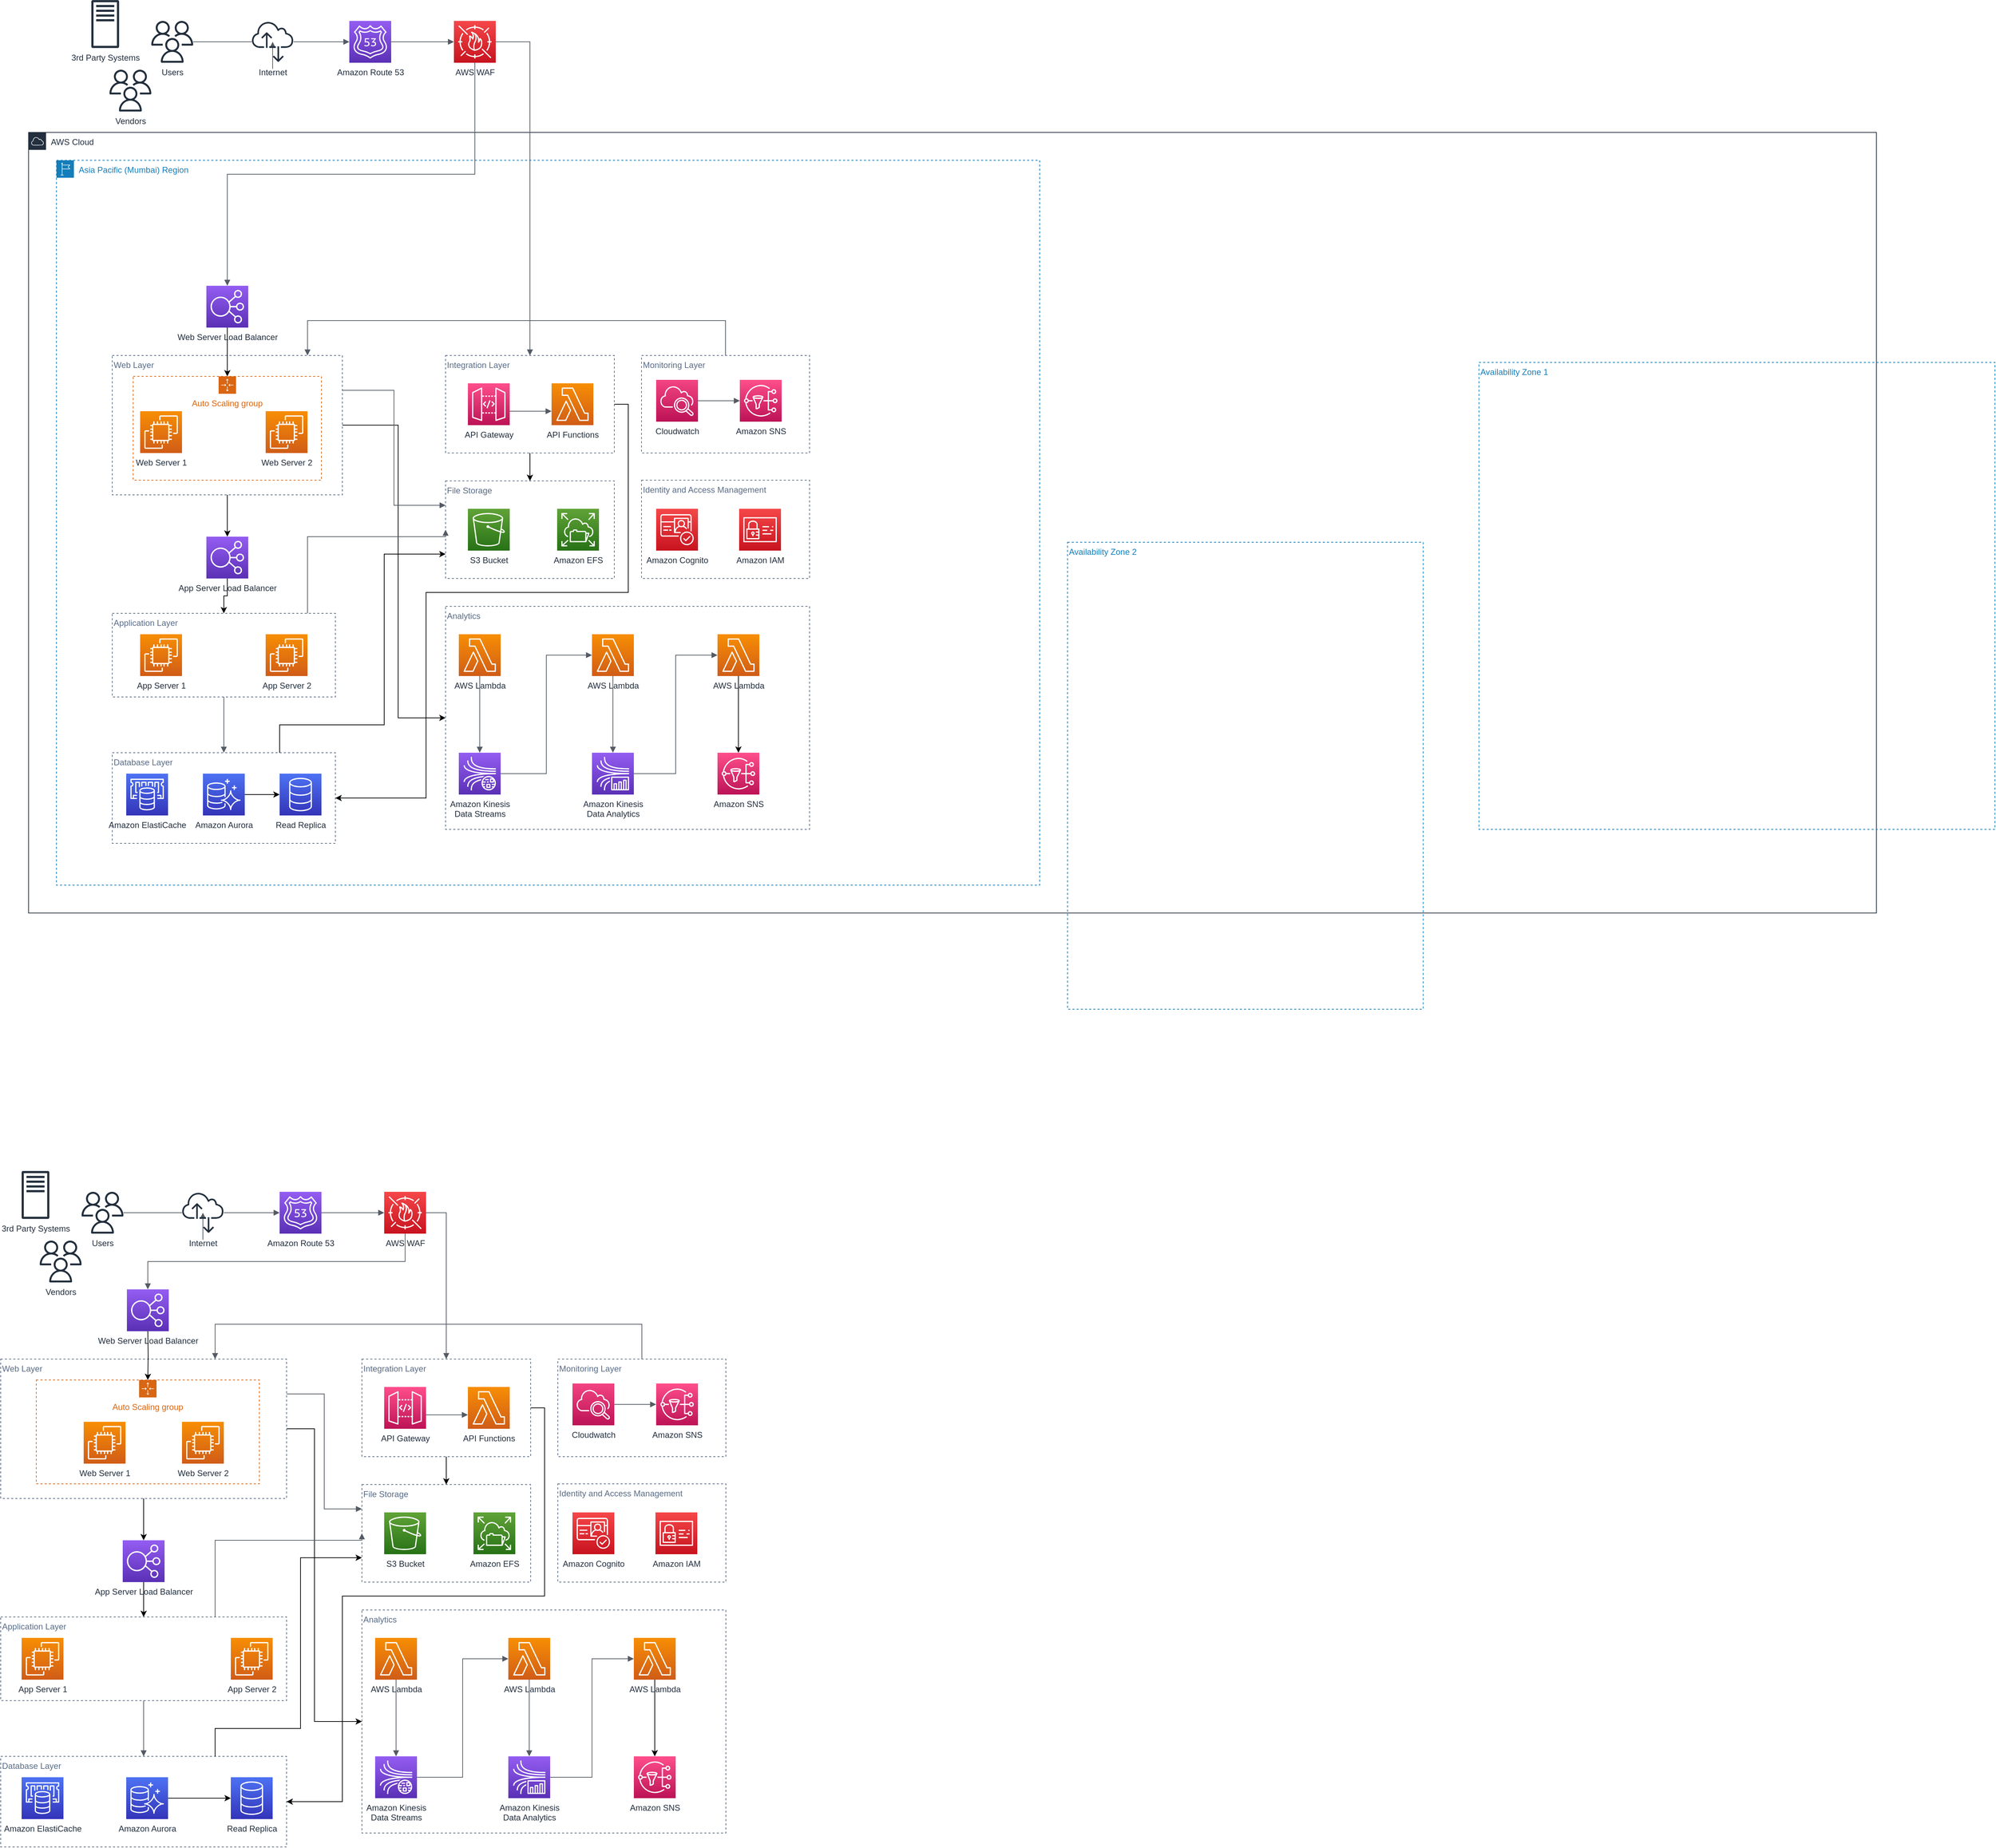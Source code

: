 <mxfile version="16.4.0" type="github">
  <diagram id="yF_BNuITRj0ihLuubSKc" name="Page-1">
    <mxGraphModel dx="2996" dy="1909" grid="1" gridSize="10" guides="1" tooltips="1" connect="1" arrows="1" fold="1" page="1" pageScale="1" pageWidth="1100" pageHeight="850" math="0" shadow="0">
      <root>
        <mxCell id="0" />
        <mxCell id="1" parent="0" />
        <mxCell id="R6JdAUNPMTF_IsiGT-LZ-131" value="File Storage" style="fillColor=none;strokeColor=#5A6C86;dashed=1;verticalAlign=top;fontStyle=0;fontColor=#5A6C86;align=left;" vertex="1" parent="1">
          <mxGeometry x="-522" y="1980" width="242" height="140" as="geometry" />
        </mxCell>
        <mxCell id="R6JdAUNPMTF_IsiGT-LZ-138" value="Monitoring Layer" style="fillColor=none;strokeColor=#5A6C86;dashed=1;verticalAlign=top;fontStyle=0;fontColor=#5A6C86;align=left;" vertex="1" parent="1">
          <mxGeometry x="-241" y="1800" width="241" height="140" as="geometry" />
        </mxCell>
        <mxCell id="R6JdAUNPMTF_IsiGT-LZ-110" value="Analytics" style="fillColor=none;strokeColor=#5A6C86;dashed=1;verticalAlign=top;fontStyle=0;fontColor=#5A6C86;align=left;" vertex="1" parent="1">
          <mxGeometry x="-522" y="2160" width="522" height="320" as="geometry" />
        </mxCell>
        <mxCell id="R6JdAUNPMTF_IsiGT-LZ-164" style="edgeStyle=orthogonalEdgeStyle;rounded=0;orthogonalLoop=1;jettySize=auto;html=1;exitX=1;exitY=0.5;exitDx=0;exitDy=0;entryX=0;entryY=0.5;entryDx=0;entryDy=0;" edge="1" parent="1" source="R6JdAUNPMTF_IsiGT-LZ-111" target="R6JdAUNPMTF_IsiGT-LZ-110">
          <mxGeometry relative="1" as="geometry">
            <Array as="points">
              <mxPoint x="-590" y="1900" />
              <mxPoint x="-590" y="2320" />
            </Array>
          </mxGeometry>
        </mxCell>
        <mxCell id="R6JdAUNPMTF_IsiGT-LZ-111" value="Web Layer" style="fillColor=none;strokeColor=#5A6C86;dashed=1;verticalAlign=top;fontStyle=0;fontColor=#5A6C86;align=left;" vertex="1" parent="1">
          <mxGeometry x="-1040" y="1800" width="410" height="200" as="geometry" />
        </mxCell>
        <mxCell id="R6JdAUNPMTF_IsiGT-LZ-109" value="Database Layer" style="fillColor=none;strokeColor=#5A6C86;dashed=1;verticalAlign=top;fontStyle=0;fontColor=#5A6C86;align=left;" vertex="1" parent="1">
          <mxGeometry x="-1040" y="2370" width="410" height="130" as="geometry" />
        </mxCell>
        <mxCell id="KEmIcRSb11QE8R8fsPgm-9" value="S3 Bucket" style="sketch=0;points=[[0,0,0],[0.25,0,0],[0.5,0,0],[0.75,0,0],[1,0,0],[0,1,0],[0.25,1,0],[0.5,1,0],[0.75,1,0],[1,1,0],[0,0.25,0],[0,0.5,0],[0,0.75,0],[1,0.25,0],[1,0.5,0],[1,0.75,0]];outlineConnect=0;fontColor=#232F3E;gradientColor=#60A337;gradientDirection=north;fillColor=#277116;strokeColor=#ffffff;dashed=0;verticalLabelPosition=bottom;verticalAlign=top;align=center;html=1;fontSize=12;fontStyle=0;aspect=fixed;shape=mxgraph.aws4.resourceIcon;resIcon=mxgraph.aws4.s3;" parent="1" vertex="1">
          <mxGeometry x="-490" y="2020" width="60" height="60" as="geometry" />
        </mxCell>
        <mxCell id="R6JdAUNPMTF_IsiGT-LZ-16" value="AWS Cloud" style="points=[[0,0],[0.25,0],[0.5,0],[0.75,0],[1,0],[1,0.25],[1,0.5],[1,0.75],[1,1],[0.75,1],[0.5,1],[0.25,1],[0,1],[0,0.75],[0,0.5],[0,0.25]];outlineConnect=0;gradientColor=none;html=1;whiteSpace=wrap;fontSize=12;fontStyle=0;container=1;pointerEvents=0;collapsible=0;recursiveResize=0;shape=mxgraph.aws4.group;grIcon=mxgraph.aws4.group_aws_cloud;strokeColor=#232F3E;fillColor=none;verticalAlign=top;align=left;spacingLeft=30;fontColor=#232F3E;dashed=0;" vertex="1" parent="1">
          <mxGeometry x="-1000" y="40" width="2650" height="1120" as="geometry" />
        </mxCell>
        <mxCell id="R6JdAUNPMTF_IsiGT-LZ-201" value="Application Layer" style="fillColor=none;strokeColor=#5A6C86;dashed=1;verticalAlign=top;fontStyle=0;fontColor=#5A6C86;align=left;" vertex="1" parent="R6JdAUNPMTF_IsiGT-LZ-16">
          <mxGeometry x="120" y="690" width="320" height="120" as="geometry" />
        </mxCell>
        <mxCell id="R6JdAUNPMTF_IsiGT-LZ-174" value="File Storage" style="fillColor=none;strokeColor=#5A6C86;dashed=1;verticalAlign=top;fontStyle=0;fontColor=#5A6C86;align=left;" vertex="1" parent="R6JdAUNPMTF_IsiGT-LZ-16">
          <mxGeometry x="598" y="500" width="242" height="140" as="geometry" />
        </mxCell>
        <mxCell id="R6JdAUNPMTF_IsiGT-LZ-175" value="Monitoring Layer" style="fillColor=none;strokeColor=#5A6C86;dashed=1;verticalAlign=top;fontStyle=0;fontColor=#5A6C86;align=left;" vertex="1" parent="R6JdAUNPMTF_IsiGT-LZ-16">
          <mxGeometry x="879" y="320" width="241" height="140" as="geometry" />
        </mxCell>
        <mxCell id="R6JdAUNPMTF_IsiGT-LZ-176" value="Analytics" style="fillColor=none;strokeColor=#5A6C86;dashed=1;verticalAlign=top;fontStyle=0;fontColor=#5A6C86;align=left;" vertex="1" parent="R6JdAUNPMTF_IsiGT-LZ-16">
          <mxGeometry x="598" y="680" width="522" height="320" as="geometry" />
        </mxCell>
        <mxCell id="R6JdAUNPMTF_IsiGT-LZ-177" style="edgeStyle=orthogonalEdgeStyle;rounded=0;orthogonalLoop=1;jettySize=auto;html=1;exitX=1;exitY=0.5;exitDx=0;exitDy=0;entryX=0;entryY=0.5;entryDx=0;entryDy=0;" edge="1" parent="R6JdAUNPMTF_IsiGT-LZ-16" source="R6JdAUNPMTF_IsiGT-LZ-178" target="R6JdAUNPMTF_IsiGT-LZ-176">
          <mxGeometry relative="1" as="geometry">
            <Array as="points">
              <mxPoint x="530" y="420" />
              <mxPoint x="530" y="840" />
            </Array>
          </mxGeometry>
        </mxCell>
        <mxCell id="R6JdAUNPMTF_IsiGT-LZ-178" value="Web Layer" style="fillColor=none;strokeColor=#5A6C86;dashed=1;verticalAlign=top;fontStyle=0;fontColor=#5A6C86;align=left;" vertex="1" parent="R6JdAUNPMTF_IsiGT-LZ-16">
          <mxGeometry x="120" y="320" width="330" height="200" as="geometry" />
        </mxCell>
        <mxCell id="R6JdAUNPMTF_IsiGT-LZ-179" value="Database Layer" style="fillColor=none;strokeColor=#5A6C86;dashed=1;verticalAlign=top;fontStyle=0;fontColor=#5A6C86;align=left;" vertex="1" parent="R6JdAUNPMTF_IsiGT-LZ-16">
          <mxGeometry x="120" y="890" width="320" height="130" as="geometry" />
        </mxCell>
        <mxCell id="R6JdAUNPMTF_IsiGT-LZ-180" value="S3 Bucket" style="sketch=0;points=[[0,0,0],[0.25,0,0],[0.5,0,0],[0.75,0,0],[1,0,0],[0,1,0],[0.25,1,0],[0.5,1,0],[0.75,1,0],[1,1,0],[0,0.25,0],[0,0.5,0],[0,0.75,0],[1,0.25,0],[1,0.5,0],[1,0.75,0]];outlineConnect=0;fontColor=#232F3E;gradientColor=#60A337;gradientDirection=north;fillColor=#277116;strokeColor=#ffffff;dashed=0;verticalLabelPosition=bottom;verticalAlign=top;align=center;html=1;fontSize=12;fontStyle=0;aspect=fixed;shape=mxgraph.aws4.resourceIcon;resIcon=mxgraph.aws4.s3;" vertex="1" parent="R6JdAUNPMTF_IsiGT-LZ-16">
          <mxGeometry x="630" y="540" width="60" height="60" as="geometry" />
        </mxCell>
        <mxCell id="R6JdAUNPMTF_IsiGT-LZ-181" value="Amazon Kinesis&lt;br&gt;Data Streams" style="sketch=0;points=[[0,0,0],[0.25,0,0],[0.5,0,0],[0.75,0,0],[1,0,0],[0,1,0],[0.25,1,0],[0.5,1,0],[0.75,1,0],[1,1,0],[0,0.25,0],[0,0.5,0],[0,0.75,0],[1,0.25,0],[1,0.5,0],[1,0.75,0]];outlineConnect=0;fontColor=#232F3E;gradientColor=#945DF2;gradientDirection=north;fillColor=#5A30B5;strokeColor=#ffffff;dashed=0;verticalLabelPosition=bottom;verticalAlign=top;align=center;html=1;fontSize=12;fontStyle=0;aspect=fixed;shape=mxgraph.aws4.resourceIcon;resIcon=mxgraph.aws4.kinesis_data_streams;" vertex="1" parent="R6JdAUNPMTF_IsiGT-LZ-16">
          <mxGeometry x="617" y="890" width="60" height="60" as="geometry" />
        </mxCell>
        <mxCell id="R6JdAUNPMTF_IsiGT-LZ-182" value="&lt;div&gt;Amazon Kinesis&lt;/div&gt;&lt;div&gt;Data Analytics&lt;/div&gt;" style="sketch=0;points=[[0,0,0],[0.25,0,0],[0.5,0,0],[0.75,0,0],[1,0,0],[0,1,0],[0.25,1,0],[0.5,1,0],[0.75,1,0],[1,1,0],[0,0.25,0],[0,0.5,0],[0,0.75,0],[1,0.25,0],[1,0.5,0],[1,0.75,0]];outlineConnect=0;fontColor=#232F3E;gradientColor=#945DF2;gradientDirection=north;fillColor=#5A30B5;strokeColor=#ffffff;dashed=0;verticalLabelPosition=bottom;verticalAlign=top;align=center;html=1;fontSize=12;fontStyle=0;aspect=fixed;shape=mxgraph.aws4.resourceIcon;resIcon=mxgraph.aws4.kinesis_data_analytics;" vertex="1" parent="R6JdAUNPMTF_IsiGT-LZ-16">
          <mxGeometry x="808" y="890" width="60" height="60" as="geometry" />
        </mxCell>
        <mxCell id="R6JdAUNPMTF_IsiGT-LZ-183" value="AWS Lambda" style="sketch=0;points=[[0,0,0],[0.25,0,0],[0.5,0,0],[0.75,0,0],[1,0,0],[0,1,0],[0.25,1,0],[0.5,1,0],[0.75,1,0],[1,1,0],[0,0.25,0],[0,0.5,0],[0,0.75,0],[1,0.25,0],[1,0.5,0],[1,0.75,0]];outlineConnect=0;fontColor=#232F3E;gradientColor=#F78E04;gradientDirection=north;fillColor=#D05C17;strokeColor=#ffffff;dashed=0;verticalLabelPosition=bottom;verticalAlign=top;align=center;html=1;fontSize=12;fontStyle=0;aspect=fixed;shape=mxgraph.aws4.resourceIcon;resIcon=mxgraph.aws4.lambda;" vertex="1" parent="R6JdAUNPMTF_IsiGT-LZ-16">
          <mxGeometry x="808" y="720" width="60" height="60" as="geometry" />
        </mxCell>
        <mxCell id="R6JdAUNPMTF_IsiGT-LZ-185" value="AWS Lambda" style="sketch=0;points=[[0,0,0],[0.25,0,0],[0.5,0,0],[0.75,0,0],[1,0,0],[0,1,0],[0.25,1,0],[0.5,1,0],[0.75,1,0],[1,1,0],[0,0.25,0],[0,0.5,0],[0,0.75,0],[1,0.25,0],[1,0.5,0],[1,0.75,0]];outlineConnect=0;fontColor=#232F3E;gradientColor=#F78E04;gradientDirection=north;fillColor=#D05C17;strokeColor=#ffffff;dashed=0;verticalLabelPosition=bottom;verticalAlign=top;align=center;html=1;fontSize=12;fontStyle=0;aspect=fixed;shape=mxgraph.aws4.resourceIcon;resIcon=mxgraph.aws4.lambda;" vertex="1" parent="R6JdAUNPMTF_IsiGT-LZ-16">
          <mxGeometry x="988" y="720" width="60" height="60" as="geometry" />
        </mxCell>
        <mxCell id="R6JdAUNPMTF_IsiGT-LZ-186" value="Amazon SNS" style="sketch=0;points=[[0,0,0],[0.25,0,0],[0.5,0,0],[0.75,0,0],[1,0,0],[0,1,0],[0.25,1,0],[0.5,1,0],[0.75,1,0],[1,1,0],[0,0.25,0],[0,0.5,0],[0,0.75,0],[1,0.25,0],[1,0.5,0],[1,0.75,0]];outlineConnect=0;fontColor=#232F3E;gradientColor=#FF4F8B;gradientDirection=north;fillColor=#BC1356;strokeColor=#ffffff;dashed=0;verticalLabelPosition=bottom;verticalAlign=top;align=center;html=1;fontSize=12;fontStyle=0;aspect=fixed;shape=mxgraph.aws4.resourceIcon;resIcon=mxgraph.aws4.sns;" vertex="1" parent="R6JdAUNPMTF_IsiGT-LZ-16">
          <mxGeometry x="988" y="890" width="60" height="60" as="geometry" />
        </mxCell>
        <mxCell id="R6JdAUNPMTF_IsiGT-LZ-187" style="edgeStyle=orthogonalEdgeStyle;rounded=0;orthogonalLoop=1;jettySize=auto;html=1;exitX=0.5;exitY=1;exitDx=0;exitDy=0;exitPerimeter=0;" edge="1" parent="R6JdAUNPMTF_IsiGT-LZ-16" target="R6JdAUNPMTF_IsiGT-LZ-198" source="R6JdAUNPMTF_IsiGT-LZ-188">
          <mxGeometry relative="1" as="geometry">
            <mxPoint x="291" y="279" as="sourcePoint" />
          </mxGeometry>
        </mxCell>
        <mxCell id="R6JdAUNPMTF_IsiGT-LZ-190" value="App Server Load Balancer" style="sketch=0;points=[[0,0,0],[0.25,0,0],[0.5,0,0],[0.75,0,0],[1,0,0],[0,1,0],[0.25,1,0],[0.5,1,0],[0.75,1,0],[1,1,0],[0,0.25,0],[0,0.5,0],[0,0.75,0],[1,0.25,0],[1,0.5,0],[1,0.75,0]];outlineConnect=0;fontColor=#232F3E;gradientColor=#945DF2;gradientDirection=north;fillColor=#5A30B5;strokeColor=#ffffff;dashed=0;verticalLabelPosition=bottom;verticalAlign=top;align=center;html=1;fontSize=12;fontStyle=0;aspect=fixed;shape=mxgraph.aws4.resourceIcon;resIcon=mxgraph.aws4.elastic_load_balancing;" vertex="1" parent="R6JdAUNPMTF_IsiGT-LZ-16">
          <mxGeometry x="255" y="580" width="60" height="60" as="geometry" />
        </mxCell>
        <mxCell id="R6JdAUNPMTF_IsiGT-LZ-193" value="Amazon ElastiCache" style="sketch=0;points=[[0,0,0],[0.25,0,0],[0.5,0,0],[0.75,0,0],[1,0,0],[0,1,0],[0.25,1,0],[0.5,1,0],[0.75,1,0],[1,1,0],[0,0.25,0],[0,0.5,0],[0,0.75,0],[1,0.25,0],[1,0.5,0],[1,0.75,0]];outlineConnect=0;fontColor=#232F3E;gradientColor=#4D72F3;gradientDirection=north;fillColor=#3334B9;strokeColor=#ffffff;dashed=0;verticalLabelPosition=bottom;verticalAlign=top;align=center;html=1;fontSize=12;fontStyle=0;aspect=fixed;shape=mxgraph.aws4.resourceIcon;resIcon=mxgraph.aws4.elasticache;" vertex="1" parent="R6JdAUNPMTF_IsiGT-LZ-16">
          <mxGeometry x="140" y="920" width="60" height="60" as="geometry" />
        </mxCell>
        <mxCell id="R6JdAUNPMTF_IsiGT-LZ-196" style="edgeStyle=orthogonalEdgeStyle;rounded=0;orthogonalLoop=1;jettySize=auto;html=1;entryX=0;entryY=0.75;entryDx=0;entryDy=0;exitX=0.75;exitY=0;exitDx=0;exitDy=0;" edge="1" parent="R6JdAUNPMTF_IsiGT-LZ-16" source="R6JdAUNPMTF_IsiGT-LZ-179" target="R6JdAUNPMTF_IsiGT-LZ-174">
          <mxGeometry relative="1" as="geometry">
            <mxPoint x="380" y="870" as="sourcePoint" />
            <Array as="points">
              <mxPoint x="360" y="850" />
              <mxPoint x="510" y="850" />
              <mxPoint x="510" y="605" />
            </Array>
          </mxGeometry>
        </mxCell>
        <mxCell id="R6JdAUNPMTF_IsiGT-LZ-198" value="Auto Scaling group" style="points=[[0,0],[0.25,0],[0.5,0],[0.75,0],[1,0],[1,0.25],[1,0.5],[1,0.75],[1,1],[0.75,1],[0.5,1],[0.25,1],[0,1],[0,0.75],[0,0.5],[0,0.25]];outlineConnect=0;gradientColor=none;html=1;whiteSpace=wrap;fontSize=12;fontStyle=0;container=1;pointerEvents=0;collapsible=0;recursiveResize=0;shape=mxgraph.aws4.groupCenter;grIcon=mxgraph.aws4.group_auto_scaling_group;grStroke=1;strokeColor=#D86613;fillColor=none;verticalAlign=top;align=center;fontColor=#D86613;dashed=1;spacingTop=25;" vertex="1" parent="R6JdAUNPMTF_IsiGT-LZ-16">
          <mxGeometry x="150" y="350" width="270" height="149" as="geometry" />
        </mxCell>
        <mxCell id="R6JdAUNPMTF_IsiGT-LZ-202" value="" style="edgeStyle=orthogonalEdgeStyle;html=1;endArrow=block;elbow=vertical;startArrow=none;endFill=1;strokeColor=#545B64;rounded=0;exitX=0.5;exitY=1;exitDx=0;exitDy=0;" edge="1" parent="R6JdAUNPMTF_IsiGT-LZ-16" source="R6JdAUNPMTF_IsiGT-LZ-201" target="R6JdAUNPMTF_IsiGT-LZ-179">
          <mxGeometry width="100" relative="1" as="geometry">
            <mxPoint x="530" y="600" as="sourcePoint" />
            <mxPoint x="630" y="600" as="targetPoint" />
          </mxGeometry>
        </mxCell>
        <mxCell id="R6JdAUNPMTF_IsiGT-LZ-203" style="edgeStyle=orthogonalEdgeStyle;rounded=0;orthogonalLoop=1;jettySize=auto;html=1;exitX=0.5;exitY=1;exitDx=0;exitDy=0;entryX=0.5;entryY=0;entryDx=0;entryDy=0;entryPerimeter=0;" edge="1" parent="R6JdAUNPMTF_IsiGT-LZ-16" source="R6JdAUNPMTF_IsiGT-LZ-178" target="R6JdAUNPMTF_IsiGT-LZ-190">
          <mxGeometry relative="1" as="geometry" />
        </mxCell>
        <mxCell id="R6JdAUNPMTF_IsiGT-LZ-204" value="AWS Lambda" style="sketch=0;points=[[0,0,0],[0.25,0,0],[0.5,0,0],[0.75,0,0],[1,0,0],[0,1,0],[0.25,1,0],[0.5,1,0],[0.75,1,0],[1,1,0],[0,0.25,0],[0,0.5,0],[0,0.75,0],[1,0.25,0],[1,0.5,0],[1,0.75,0]];outlineConnect=0;fontColor=#232F3E;gradientColor=#F78E04;gradientDirection=north;fillColor=#D05C17;strokeColor=#ffffff;dashed=0;verticalLabelPosition=bottom;verticalAlign=top;align=center;html=1;fontSize=12;fontStyle=0;aspect=fixed;shape=mxgraph.aws4.resourceIcon;resIcon=mxgraph.aws4.lambda;" vertex="1" parent="R6JdAUNPMTF_IsiGT-LZ-16">
          <mxGeometry x="617" y="720" width="60" height="60" as="geometry" />
        </mxCell>
        <mxCell id="R6JdAUNPMTF_IsiGT-LZ-205" value="" style="edgeStyle=orthogonalEdgeStyle;html=1;endArrow=block;elbow=vertical;startArrow=none;endFill=1;strokeColor=#545B64;rounded=0;exitX=0.5;exitY=1;exitDx=0;exitDy=0;exitPerimeter=0;entryX=0.5;entryY=0;entryDx=0;entryDy=0;entryPerimeter=0;" edge="1" parent="R6JdAUNPMTF_IsiGT-LZ-16" source="R6JdAUNPMTF_IsiGT-LZ-204" target="R6JdAUNPMTF_IsiGT-LZ-181">
          <mxGeometry width="100" relative="1" as="geometry">
            <mxPoint x="718" y="990" as="sourcePoint" />
            <mxPoint x="818" y="990" as="targetPoint" />
          </mxGeometry>
        </mxCell>
        <mxCell id="R6JdAUNPMTF_IsiGT-LZ-206" value="" style="edgeStyle=orthogonalEdgeStyle;html=1;endArrow=block;elbow=vertical;startArrow=none;endFill=1;strokeColor=#545B64;rounded=0;exitX=1;exitY=0.5;exitDx=0;exitDy=0;exitPerimeter=0;entryX=0;entryY=0.5;entryDx=0;entryDy=0;entryPerimeter=0;" edge="1" parent="R6JdAUNPMTF_IsiGT-LZ-16" source="R6JdAUNPMTF_IsiGT-LZ-181" target="R6JdAUNPMTF_IsiGT-LZ-183">
          <mxGeometry width="100" relative="1" as="geometry">
            <mxPoint x="718" y="990" as="sourcePoint" />
            <mxPoint x="818" y="990" as="targetPoint" />
          </mxGeometry>
        </mxCell>
        <mxCell id="R6JdAUNPMTF_IsiGT-LZ-207" value="" style="edgeStyle=orthogonalEdgeStyle;html=1;endArrow=block;elbow=vertical;startArrow=none;endFill=1;strokeColor=#545B64;rounded=0;exitX=0.5;exitY=1;exitDx=0;exitDy=0;exitPerimeter=0;" edge="1" parent="R6JdAUNPMTF_IsiGT-LZ-16" source="R6JdAUNPMTF_IsiGT-LZ-183" target="R6JdAUNPMTF_IsiGT-LZ-182">
          <mxGeometry width="100" relative="1" as="geometry">
            <mxPoint x="718" y="990" as="sourcePoint" />
            <mxPoint x="818" y="990" as="targetPoint" />
          </mxGeometry>
        </mxCell>
        <mxCell id="R6JdAUNPMTF_IsiGT-LZ-184" style="edgeStyle=orthogonalEdgeStyle;rounded=0;orthogonalLoop=1;jettySize=auto;html=1;exitX=0.5;exitY=1;exitDx=0;exitDy=0;exitPerimeter=0;" edge="1" parent="R6JdAUNPMTF_IsiGT-LZ-16" source="R6JdAUNPMTF_IsiGT-LZ-185" target="R6JdAUNPMTF_IsiGT-LZ-186">
          <mxGeometry relative="1" as="geometry" />
        </mxCell>
        <mxCell id="R6JdAUNPMTF_IsiGT-LZ-208" value="" style="edgeStyle=orthogonalEdgeStyle;html=1;endArrow=block;elbow=vertical;startArrow=none;endFill=1;strokeColor=#545B64;rounded=0;exitX=1;exitY=0.5;exitDx=0;exitDy=0;exitPerimeter=0;entryX=0;entryY=0.5;entryDx=0;entryDy=0;entryPerimeter=0;" edge="1" parent="R6JdAUNPMTF_IsiGT-LZ-16" source="R6JdAUNPMTF_IsiGT-LZ-182" target="R6JdAUNPMTF_IsiGT-LZ-185">
          <mxGeometry width="100" relative="1" as="geometry">
            <mxPoint x="718" y="990" as="sourcePoint" />
            <mxPoint x="818" y="990" as="targetPoint" />
          </mxGeometry>
        </mxCell>
        <mxCell id="R6JdAUNPMTF_IsiGT-LZ-209" value="Cloudwatch" style="sketch=0;points=[[0,0,0],[0.25,0,0],[0.5,0,0],[0.75,0,0],[1,0,0],[0,1,0],[0.25,1,0],[0.5,1,0],[0.75,1,0],[1,1,0],[0,0.25,0],[0,0.5,0],[0,0.75,0],[1,0.25,0],[1,0.5,0],[1,0.75,0]];points=[[0,0,0],[0.25,0,0],[0.5,0,0],[0.75,0,0],[1,0,0],[0,1,0],[0.25,1,0],[0.5,1,0],[0.75,1,0],[1,1,0],[0,0.25,0],[0,0.5,0],[0,0.75,0],[1,0.25,0],[1,0.5,0],[1,0.75,0]];outlineConnect=0;fontColor=#232F3E;gradientColor=#F34482;gradientDirection=north;fillColor=#BC1356;strokeColor=#ffffff;dashed=0;verticalLabelPosition=bottom;verticalAlign=top;align=center;html=1;fontSize=12;fontStyle=0;aspect=fixed;shape=mxgraph.aws4.resourceIcon;resIcon=mxgraph.aws4.cloudwatch_2;" vertex="1" parent="R6JdAUNPMTF_IsiGT-LZ-16">
          <mxGeometry x="900" y="355" width="60" height="60" as="geometry" />
        </mxCell>
        <mxCell id="R6JdAUNPMTF_IsiGT-LZ-210" value="Amazon SNS" style="sketch=0;points=[[0,0,0],[0.25,0,0],[0.5,0,0],[0.75,0,0],[1,0,0],[0,1,0],[0.25,1,0],[0.5,1,0],[0.75,1,0],[1,1,0],[0,0.25,0],[0,0.5,0],[0,0.75,0],[1,0.25,0],[1,0.5,0],[1,0.75,0]];outlineConnect=0;fontColor=#232F3E;gradientColor=#FF4F8B;gradientDirection=north;fillColor=#BC1356;strokeColor=#ffffff;dashed=0;verticalLabelPosition=bottom;verticalAlign=top;align=center;html=1;fontSize=12;fontStyle=0;aspect=fixed;shape=mxgraph.aws4.resourceIcon;resIcon=mxgraph.aws4.sns;" vertex="1" parent="R6JdAUNPMTF_IsiGT-LZ-16">
          <mxGeometry x="1020" y="355" width="60" height="60" as="geometry" />
        </mxCell>
        <mxCell id="R6JdAUNPMTF_IsiGT-LZ-211" value="API Gateway" style="sketch=0;points=[[0,0,0],[0.25,0,0],[0.5,0,0],[0.75,0,0],[1,0,0],[0,1,0],[0.25,1,0],[0.5,1,0],[0.75,1,0],[1,1,0],[0,0.25,0],[0,0.5,0],[0,0.75,0],[1,0.25,0],[1,0.5,0],[1,0.75,0]];outlineConnect=0;fontColor=#232F3E;gradientColor=#FF4F8B;gradientDirection=north;fillColor=#BC1356;strokeColor=#ffffff;dashed=0;verticalLabelPosition=bottom;verticalAlign=top;align=center;html=1;fontSize=12;fontStyle=0;aspect=fixed;shape=mxgraph.aws4.resourceIcon;resIcon=mxgraph.aws4.api_gateway;" vertex="1" parent="R6JdAUNPMTF_IsiGT-LZ-16">
          <mxGeometry x="630" y="360" width="60" height="60" as="geometry" />
        </mxCell>
        <mxCell id="R6JdAUNPMTF_IsiGT-LZ-212" value="API Functions" style="sketch=0;points=[[0,0,0],[0.25,0,0],[0.5,0,0],[0.75,0,0],[1,0,0],[0,1,0],[0.25,1,0],[0.5,1,0],[0.75,1,0],[1,1,0],[0,0.25,0],[0,0.5,0],[0,0.75,0],[1,0.25,0],[1,0.5,0],[1,0.75,0]];outlineConnect=0;fontColor=#232F3E;gradientColor=#F78E04;gradientDirection=north;fillColor=#D05C17;strokeColor=#ffffff;dashed=0;verticalLabelPosition=bottom;verticalAlign=top;align=center;html=1;fontSize=12;fontStyle=0;aspect=fixed;shape=mxgraph.aws4.resourceIcon;resIcon=mxgraph.aws4.lambda;" vertex="1" parent="R6JdAUNPMTF_IsiGT-LZ-16">
          <mxGeometry x="750" y="360" width="60" height="60" as="geometry" />
        </mxCell>
        <mxCell id="R6JdAUNPMTF_IsiGT-LZ-213" value="Amazon Cognito" style="sketch=0;points=[[0,0,0],[0.25,0,0],[0.5,0,0],[0.75,0,0],[1,0,0],[0,1,0],[0.25,1,0],[0.5,1,0],[0.75,1,0],[1,1,0],[0,0.25,0],[0,0.5,0],[0,0.75,0],[1,0.25,0],[1,0.5,0],[1,0.75,0]];outlineConnect=0;fontColor=#232F3E;gradientColor=#F54749;gradientDirection=north;fillColor=#C7131F;strokeColor=#ffffff;dashed=0;verticalLabelPosition=bottom;verticalAlign=top;align=center;html=1;fontSize=12;fontStyle=0;aspect=fixed;shape=mxgraph.aws4.resourceIcon;resIcon=mxgraph.aws4.cognito;" vertex="1" parent="R6JdAUNPMTF_IsiGT-LZ-16">
          <mxGeometry x="900" y="540" width="60" height="60" as="geometry" />
        </mxCell>
        <mxCell id="R6JdAUNPMTF_IsiGT-LZ-214" value="Amazon IAM" style="sketch=0;points=[[0,0,0],[0.25,0,0],[0.5,0,0],[0.75,0,0],[1,0,0],[0,1,0],[0.25,1,0],[0.5,1,0],[0.75,1,0],[1,1,0],[0,0.25,0],[0,0.5,0],[0,0.75,0],[1,0.25,0],[1,0.5,0],[1,0.75,0]];outlineConnect=0;fontColor=#232F3E;gradientColor=#F54749;gradientDirection=north;fillColor=#C7131F;strokeColor=#ffffff;dashed=0;verticalLabelPosition=bottom;verticalAlign=top;align=center;html=1;fontSize=12;fontStyle=0;aspect=fixed;shape=mxgraph.aws4.resourceIcon;resIcon=mxgraph.aws4.identity_and_access_management;" vertex="1" parent="R6JdAUNPMTF_IsiGT-LZ-16">
          <mxGeometry x="1019" y="540" width="60" height="60" as="geometry" />
        </mxCell>
        <mxCell id="R6JdAUNPMTF_IsiGT-LZ-215" value="&lt;div&gt;Amazon EFS&lt;/div&gt;" style="sketch=0;points=[[0,0,0],[0.25,0,0],[0.5,0,0],[0.75,0,0],[1,0,0],[0,1,0],[0.25,1,0],[0.5,1,0],[0.75,1,0],[1,1,0],[0,0.25,0],[0,0.5,0],[0,0.75,0],[1,0.25,0],[1,0.5,0],[1,0.75,0]];outlineConnect=0;fontColor=#232F3E;gradientColor=#60A337;gradientDirection=north;fillColor=#277116;strokeColor=#ffffff;dashed=0;verticalLabelPosition=bottom;verticalAlign=top;align=center;html=1;fontSize=12;fontStyle=0;aspect=fixed;shape=mxgraph.aws4.resourceIcon;resIcon=mxgraph.aws4.elastic_file_system;" vertex="1" parent="R6JdAUNPMTF_IsiGT-LZ-16">
          <mxGeometry x="758" y="540" width="60" height="60" as="geometry" />
        </mxCell>
        <mxCell id="R6JdAUNPMTF_IsiGT-LZ-216" style="edgeStyle=orthogonalEdgeStyle;rounded=0;orthogonalLoop=1;jettySize=auto;html=1;exitX=1;exitY=0.5;exitDx=0;exitDy=0;entryX=1;entryY=0.5;entryDx=0;entryDy=0;" edge="1" parent="R6JdAUNPMTF_IsiGT-LZ-16" source="R6JdAUNPMTF_IsiGT-LZ-218" target="R6JdAUNPMTF_IsiGT-LZ-179">
          <mxGeometry relative="1" as="geometry">
            <Array as="points">
              <mxPoint x="860" y="390" />
              <mxPoint x="860" y="660" />
              <mxPoint x="570" y="660" />
              <mxPoint x="570" y="955" />
            </Array>
          </mxGeometry>
        </mxCell>
        <mxCell id="R6JdAUNPMTF_IsiGT-LZ-217" style="edgeStyle=orthogonalEdgeStyle;rounded=0;orthogonalLoop=1;jettySize=auto;html=1;exitX=0.5;exitY=1;exitDx=0;exitDy=0;" edge="1" parent="R6JdAUNPMTF_IsiGT-LZ-16" source="R6JdAUNPMTF_IsiGT-LZ-218" target="R6JdAUNPMTF_IsiGT-LZ-174">
          <mxGeometry relative="1" as="geometry" />
        </mxCell>
        <mxCell id="R6JdAUNPMTF_IsiGT-LZ-218" value="Integration Layer" style="fillColor=none;strokeColor=#5A6C86;dashed=1;verticalAlign=top;fontStyle=0;fontColor=#5A6C86;align=left;" vertex="1" parent="R6JdAUNPMTF_IsiGT-LZ-16">
          <mxGeometry x="598" y="320" width="242" height="140" as="geometry" />
        </mxCell>
        <mxCell id="R6JdAUNPMTF_IsiGT-LZ-231" value="Identity and Access Management" style="fillColor=none;strokeColor=#5A6C86;dashed=1;verticalAlign=top;fontStyle=0;fontColor=#5A6C86;align=left;" vertex="1" parent="R6JdAUNPMTF_IsiGT-LZ-16">
          <mxGeometry x="879" y="499" width="241" height="141" as="geometry" />
        </mxCell>
        <mxCell id="R6JdAUNPMTF_IsiGT-LZ-191" style="edgeStyle=orthogonalEdgeStyle;rounded=0;orthogonalLoop=1;jettySize=auto;html=1;exitX=1;exitY=0.5;exitDx=0;exitDy=0;exitPerimeter=0;entryX=0;entryY=0.5;entryDx=0;entryDy=0;entryPerimeter=0;" edge="1" parent="R6JdAUNPMTF_IsiGT-LZ-16" source="R6JdAUNPMTF_IsiGT-LZ-192" target="R6JdAUNPMTF_IsiGT-LZ-197">
          <mxGeometry relative="1" as="geometry" />
        </mxCell>
        <mxCell id="R6JdAUNPMTF_IsiGT-LZ-232" value="" style="edgeStyle=orthogonalEdgeStyle;html=1;endArrow=block;elbow=vertical;startArrow=none;endFill=1;strokeColor=#545B64;rounded=0;exitX=1;exitY=0.25;exitDx=0;exitDy=0;exitPerimeter=0;entryX=0;entryY=0.25;entryDx=0;entryDy=0;" edge="1" parent="R6JdAUNPMTF_IsiGT-LZ-16" source="R6JdAUNPMTF_IsiGT-LZ-178" target="R6JdAUNPMTF_IsiGT-LZ-174">
          <mxGeometry width="100" relative="1" as="geometry">
            <mxPoint x="490" y="380" as="sourcePoint" />
            <mxPoint x="590" y="380" as="targetPoint" />
          </mxGeometry>
        </mxCell>
        <mxCell id="R6JdAUNPMTF_IsiGT-LZ-233" value="" style="edgeStyle=orthogonalEdgeStyle;html=1;endArrow=block;elbow=vertical;startArrow=none;endFill=1;strokeColor=#545B64;rounded=0;exitX=0.5;exitY=0;exitDx=0;exitDy=0;" edge="1" parent="R6JdAUNPMTF_IsiGT-LZ-16" source="R6JdAUNPMTF_IsiGT-LZ-175">
          <mxGeometry width="100" relative="1" as="geometry">
            <mxPoint x="949.5" y="170" as="sourcePoint" />
            <mxPoint x="400" y="320" as="targetPoint" />
            <Array as="points">
              <mxPoint x="999" y="270" />
              <mxPoint x="400" y="270" />
              <mxPoint x="400" y="320" />
            </Array>
          </mxGeometry>
        </mxCell>
        <mxCell id="R6JdAUNPMTF_IsiGT-LZ-234" value="" style="edgeStyle=orthogonalEdgeStyle;html=1;endArrow=block;elbow=vertical;startArrow=none;endFill=1;strokeColor=#545B64;rounded=0;exitX=1;exitY=0.5;exitDx=0;exitDy=0;exitPerimeter=0;" edge="1" parent="R6JdAUNPMTF_IsiGT-LZ-16" source="R6JdAUNPMTF_IsiGT-LZ-209">
          <mxGeometry width="100" relative="1" as="geometry">
            <mxPoint x="1360" y="260" as="sourcePoint" />
            <mxPoint x="1020" y="385" as="targetPoint" />
          </mxGeometry>
        </mxCell>
        <mxCell id="R6JdAUNPMTF_IsiGT-LZ-189" style="edgeStyle=orthogonalEdgeStyle;rounded=0;orthogonalLoop=1;jettySize=auto;html=1;exitX=0.5;exitY=1;exitDx=0;exitDy=0;exitPerimeter=0;entryX=0.5;entryY=0;entryDx=0;entryDy=0;" edge="1" parent="R6JdAUNPMTF_IsiGT-LZ-16" source="R6JdAUNPMTF_IsiGT-LZ-190" target="R6JdAUNPMTF_IsiGT-LZ-201">
          <mxGeometry relative="1" as="geometry" />
        </mxCell>
        <mxCell id="R6JdAUNPMTF_IsiGT-LZ-235" value="" style="edgeStyle=orthogonalEdgeStyle;html=1;endArrow=block;elbow=vertical;startArrow=none;endFill=1;strokeColor=#545B64;rounded=0;entryX=0;entryY=0.5;entryDx=0;entryDy=0;" edge="1" parent="R6JdAUNPMTF_IsiGT-LZ-16" source="R6JdAUNPMTF_IsiGT-LZ-201" target="R6JdAUNPMTF_IsiGT-LZ-174">
          <mxGeometry width="100" relative="1" as="geometry">
            <mxPoint x="370" y="620" as="sourcePoint" />
            <mxPoint x="470" y="620" as="targetPoint" />
            <Array as="points">
              <mxPoint x="400" y="580" />
              <mxPoint x="598" y="580" />
            </Array>
          </mxGeometry>
        </mxCell>
        <mxCell id="R6JdAUNPMTF_IsiGT-LZ-236" value="" style="edgeStyle=orthogonalEdgeStyle;html=1;endArrow=block;elbow=vertical;startArrow=none;endFill=1;strokeColor=#545B64;rounded=0;" edge="1" parent="R6JdAUNPMTF_IsiGT-LZ-16">
          <mxGeometry width="100" relative="1" as="geometry">
            <mxPoint x="690" y="400" as="sourcePoint" />
            <mxPoint x="750" y="400" as="targetPoint" />
          </mxGeometry>
        </mxCell>
        <mxCell id="R6JdAUNPMTF_IsiGT-LZ-18" value="&lt;div&gt;Asia Pacific (Mumbai) Region&lt;/div&gt;&lt;div&gt;&lt;br&gt;&lt;/div&gt;" style="points=[[0,0],[0.25,0],[0.5,0],[0.75,0],[1,0],[1,0.25],[1,0.5],[1,0.75],[1,1],[0.75,1],[0.5,1],[0.25,1],[0,1],[0,0.75],[0,0.5],[0,0.25]];outlineConnect=0;gradientColor=none;html=1;whiteSpace=wrap;fontSize=12;fontStyle=0;container=1;pointerEvents=0;collapsible=0;recursiveResize=0;shape=mxgraph.aws4.group;grIcon=mxgraph.aws4.group_region;strokeColor=#147EBA;fillColor=none;verticalAlign=top;align=left;spacingLeft=30;fontColor=#147EBA;dashed=1;" vertex="1" parent="R6JdAUNPMTF_IsiGT-LZ-16">
          <mxGeometry x="40" y="40" width="1410" height="1040" as="geometry" />
        </mxCell>
        <mxCell id="R6JdAUNPMTF_IsiGT-LZ-194" value="App Server 1" style="sketch=0;points=[[0,0,0],[0.25,0,0],[0.5,0,0],[0.75,0,0],[1,0,0],[0,1,0],[0.25,1,0],[0.5,1,0],[0.75,1,0],[1,1,0],[0,0.25,0],[0,0.5,0],[0,0.75,0],[1,0.25,0],[1,0.5,0],[1,0.75,0]];outlineConnect=0;fontColor=#232F3E;gradientColor=#F78E04;gradientDirection=north;fillColor=#D05C17;strokeColor=#ffffff;dashed=0;verticalLabelPosition=bottom;verticalAlign=top;align=center;html=1;fontSize=12;fontStyle=0;aspect=fixed;shape=mxgraph.aws4.resourceIcon;resIcon=mxgraph.aws4.ec2;" vertex="1" parent="R6JdAUNPMTF_IsiGT-LZ-18">
          <mxGeometry x="120" y="680" width="60" height="60" as="geometry" />
        </mxCell>
        <mxCell id="R6JdAUNPMTF_IsiGT-LZ-195" value="App Server 2" style="sketch=0;points=[[0,0,0],[0.25,0,0],[0.5,0,0],[0.75,0,0],[1,0,0],[0,1,0],[0.25,1,0],[0.5,1,0],[0.75,1,0],[1,1,0],[0,0.25,0],[0,0.5,0],[0,0.75,0],[1,0.25,0],[1,0.5,0],[1,0.75,0]];outlineConnect=0;fontColor=#232F3E;gradientColor=#F78E04;gradientDirection=north;fillColor=#D05C17;strokeColor=#ffffff;dashed=0;verticalLabelPosition=bottom;verticalAlign=top;align=center;html=1;fontSize=12;fontStyle=0;aspect=fixed;shape=mxgraph.aws4.resourceIcon;resIcon=mxgraph.aws4.ec2;" vertex="1" parent="R6JdAUNPMTF_IsiGT-LZ-18">
          <mxGeometry x="300" y="680" width="60" height="60" as="geometry" />
        </mxCell>
        <mxCell id="R6JdAUNPMTF_IsiGT-LZ-199" value="Web Server 2" style="sketch=0;points=[[0,0,0],[0.25,0,0],[0.5,0,0],[0.75,0,0],[1,0,0],[0,1,0],[0.25,1,0],[0.5,1,0],[0.75,1,0],[1,1,0],[0,0.25,0],[0,0.5,0],[0,0.75,0],[1,0.25,0],[1,0.5,0],[1,0.75,0]];outlineConnect=0;fontColor=#232F3E;gradientColor=#F78E04;gradientDirection=north;fillColor=#D05C17;strokeColor=#ffffff;dashed=0;verticalLabelPosition=bottom;verticalAlign=top;align=center;html=1;fontSize=12;fontStyle=0;aspect=fixed;shape=mxgraph.aws4.resourceIcon;resIcon=mxgraph.aws4.ec2;" vertex="1" parent="R6JdAUNPMTF_IsiGT-LZ-18">
          <mxGeometry x="300" y="360" width="60" height="60" as="geometry" />
        </mxCell>
        <mxCell id="R6JdAUNPMTF_IsiGT-LZ-188" value="Web Server Load Balancer" style="sketch=0;points=[[0,0,0],[0.25,0,0],[0.5,0,0],[0.75,0,0],[1,0,0],[0,1,0],[0.25,1,0],[0.5,1,0],[0.75,1,0],[1,1,0],[0,0.25,0],[0,0.5,0],[0,0.75,0],[1,0.25,0],[1,0.5,0],[1,0.75,0]];outlineConnect=0;fontColor=#232F3E;gradientColor=#945DF2;gradientDirection=north;fillColor=#5A30B5;strokeColor=#ffffff;dashed=0;verticalLabelPosition=bottom;verticalAlign=top;align=center;html=1;fontSize=12;fontStyle=0;aspect=fixed;shape=mxgraph.aws4.resourceIcon;resIcon=mxgraph.aws4.elastic_load_balancing;" vertex="1" parent="R6JdAUNPMTF_IsiGT-LZ-18">
          <mxGeometry x="215" y="180" width="60" height="60" as="geometry" />
        </mxCell>
        <mxCell id="R6JdAUNPMTF_IsiGT-LZ-192" value="Amazon Aurora" style="sketch=0;points=[[0,0,0],[0.25,0,0],[0.5,0,0],[0.75,0,0],[1,0,0],[0,1,0],[0.25,1,0],[0.5,1,0],[0.75,1,0],[1,1,0],[0,0.25,0],[0,0.5,0],[0,0.75,0],[1,0.25,0],[1,0.5,0],[1,0.75,0]];outlineConnect=0;fontColor=#232F3E;gradientColor=#4D72F3;gradientDirection=north;fillColor=#3334B9;strokeColor=#ffffff;dashed=0;verticalLabelPosition=bottom;verticalAlign=top;align=center;html=1;fontSize=12;fontStyle=0;aspect=fixed;shape=mxgraph.aws4.resourceIcon;resIcon=mxgraph.aws4.aurora;" vertex="1" parent="R6JdAUNPMTF_IsiGT-LZ-18">
          <mxGeometry x="210" y="880" width="60" height="60" as="geometry" />
        </mxCell>
        <mxCell id="R6JdAUNPMTF_IsiGT-LZ-200" value="Web Server 1" style="sketch=0;points=[[0,0,0],[0.25,0,0],[0.5,0,0],[0.75,0,0],[1,0,0],[0,1,0],[0.25,1,0],[0.5,1,0],[0.75,1,0],[1,1,0],[0,0.25,0],[0,0.5,0],[0,0.75,0],[1,0.25,0],[1,0.5,0],[1,0.75,0]];outlineConnect=0;fontColor=#232F3E;gradientColor=#F78E04;gradientDirection=north;fillColor=#D05C17;strokeColor=#ffffff;dashed=0;verticalLabelPosition=bottom;verticalAlign=top;align=center;html=1;fontSize=12;fontStyle=0;aspect=fixed;shape=mxgraph.aws4.resourceIcon;resIcon=mxgraph.aws4.ec2;" vertex="1" parent="R6JdAUNPMTF_IsiGT-LZ-16">
          <mxGeometry x="160" y="400" width="60" height="60" as="geometry" />
        </mxCell>
        <mxCell id="R6JdAUNPMTF_IsiGT-LZ-197" value="Read Replica" style="sketch=0;points=[[0,0,0],[0.25,0,0],[0.5,0,0],[0.75,0,0],[1,0,0],[0,1,0],[0.25,1,0],[0.5,1,0],[0.75,1,0],[1,1,0],[0,0.25,0],[0,0.5,0],[0,0.75,0],[1,0.25,0],[1,0.5,0],[1,0.75,0]];outlineConnect=0;fontColor=#232F3E;gradientColor=#4D72F3;gradientDirection=north;fillColor=#3334B9;strokeColor=#ffffff;dashed=0;verticalLabelPosition=bottom;verticalAlign=top;align=center;html=1;fontSize=12;fontStyle=0;aspect=fixed;shape=mxgraph.aws4.resourceIcon;resIcon=mxgraph.aws4.database;" vertex="1" parent="R6JdAUNPMTF_IsiGT-LZ-16">
          <mxGeometry x="360" y="920" width="60" height="60" as="geometry" />
        </mxCell>
        <mxCell id="R6JdAUNPMTF_IsiGT-LZ-20" value="Availability Zone 2" style="fillColor=none;strokeColor=#147EBA;dashed=1;verticalAlign=top;fontStyle=0;fontColor=#147EBA;align=left;" vertex="1" parent="1">
          <mxGeometry x="490" y="628" width="510" height="670" as="geometry" />
        </mxCell>
        <mxCell id="R6JdAUNPMTF_IsiGT-LZ-75" value="Amazon Kinesis&lt;br&gt;Data Streams" style="sketch=0;points=[[0,0,0],[0.25,0,0],[0.5,0,0],[0.75,0,0],[1,0,0],[0,1,0],[0.25,1,0],[0.5,1,0],[0.75,1,0],[1,1,0],[0,0.25,0],[0,0.5,0],[0,0.75,0],[1,0.25,0],[1,0.5,0],[1,0.75,0]];outlineConnect=0;fontColor=#232F3E;gradientColor=#945DF2;gradientDirection=north;fillColor=#5A30B5;strokeColor=#ffffff;dashed=0;verticalLabelPosition=bottom;verticalAlign=top;align=center;html=1;fontSize=12;fontStyle=0;aspect=fixed;shape=mxgraph.aws4.resourceIcon;resIcon=mxgraph.aws4.kinesis_data_streams;" vertex="1" parent="1">
          <mxGeometry x="-503" y="2370" width="60" height="60" as="geometry" />
        </mxCell>
        <mxCell id="R6JdAUNPMTF_IsiGT-LZ-76" value="&lt;div&gt;Amazon Kinesis&lt;/div&gt;&lt;div&gt;Data Analytics&lt;/div&gt;" style="sketch=0;points=[[0,0,0],[0.25,0,0],[0.5,0,0],[0.75,0,0],[1,0,0],[0,1,0],[0.25,1,0],[0.5,1,0],[0.75,1,0],[1,1,0],[0,0.25,0],[0,0.5,0],[0,0.75,0],[1,0.25,0],[1,0.5,0],[1,0.75,0]];outlineConnect=0;fontColor=#232F3E;gradientColor=#945DF2;gradientDirection=north;fillColor=#5A30B5;strokeColor=#ffffff;dashed=0;verticalLabelPosition=bottom;verticalAlign=top;align=center;html=1;fontSize=12;fontStyle=0;aspect=fixed;shape=mxgraph.aws4.resourceIcon;resIcon=mxgraph.aws4.kinesis_data_analytics;" vertex="1" parent="1">
          <mxGeometry x="-312" y="2370" width="60" height="60" as="geometry" />
        </mxCell>
        <mxCell id="R6JdAUNPMTF_IsiGT-LZ-77" value="AWS Lambda" style="sketch=0;points=[[0,0,0],[0.25,0,0],[0.5,0,0],[0.75,0,0],[1,0,0],[0,1,0],[0.25,1,0],[0.5,1,0],[0.75,1,0],[1,1,0],[0,0.25,0],[0,0.5,0],[0,0.75,0],[1,0.25,0],[1,0.5,0],[1,0.75,0]];outlineConnect=0;fontColor=#232F3E;gradientColor=#F78E04;gradientDirection=north;fillColor=#D05C17;strokeColor=#ffffff;dashed=0;verticalLabelPosition=bottom;verticalAlign=top;align=center;html=1;fontSize=12;fontStyle=0;aspect=fixed;shape=mxgraph.aws4.resourceIcon;resIcon=mxgraph.aws4.lambda;" vertex="1" parent="1">
          <mxGeometry x="-312" y="2200" width="60" height="60" as="geometry" />
        </mxCell>
        <mxCell id="R6JdAUNPMTF_IsiGT-LZ-127" style="edgeStyle=orthogonalEdgeStyle;rounded=0;orthogonalLoop=1;jettySize=auto;html=1;exitX=0.5;exitY=1;exitDx=0;exitDy=0;exitPerimeter=0;" edge="1" parent="1" source="R6JdAUNPMTF_IsiGT-LZ-78" target="R6JdAUNPMTF_IsiGT-LZ-79">
          <mxGeometry relative="1" as="geometry" />
        </mxCell>
        <mxCell id="R6JdAUNPMTF_IsiGT-LZ-78" value="AWS Lambda" style="sketch=0;points=[[0,0,0],[0.25,0,0],[0.5,0,0],[0.75,0,0],[1,0,0],[0,1,0],[0.25,1,0],[0.5,1,0],[0.75,1,0],[1,1,0],[0,0.25,0],[0,0.5,0],[0,0.75,0],[1,0.25,0],[1,0.5,0],[1,0.75,0]];outlineConnect=0;fontColor=#232F3E;gradientColor=#F78E04;gradientDirection=north;fillColor=#D05C17;strokeColor=#ffffff;dashed=0;verticalLabelPosition=bottom;verticalAlign=top;align=center;html=1;fontSize=12;fontStyle=0;aspect=fixed;shape=mxgraph.aws4.resourceIcon;resIcon=mxgraph.aws4.lambda;" vertex="1" parent="1">
          <mxGeometry x="-132" y="2200" width="60" height="60" as="geometry" />
        </mxCell>
        <mxCell id="R6JdAUNPMTF_IsiGT-LZ-79" value="Amazon SNS" style="sketch=0;points=[[0,0,0],[0.25,0,0],[0.5,0,0],[0.75,0,0],[1,0,0],[0,1,0],[0.25,1,0],[0.5,1,0],[0.75,1,0],[1,1,0],[0,0.25,0],[0,0.5,0],[0,0.75,0],[1,0.25,0],[1,0.5,0],[1,0.75,0]];outlineConnect=0;fontColor=#232F3E;gradientColor=#FF4F8B;gradientDirection=north;fillColor=#BC1356;strokeColor=#ffffff;dashed=0;verticalLabelPosition=bottom;verticalAlign=top;align=center;html=1;fontSize=12;fontStyle=0;aspect=fixed;shape=mxgraph.aws4.resourceIcon;resIcon=mxgraph.aws4.sns;" vertex="1" parent="1">
          <mxGeometry x="-132" y="2370" width="60" height="60" as="geometry" />
        </mxCell>
        <mxCell id="R6JdAUNPMTF_IsiGT-LZ-108" style="edgeStyle=orthogonalEdgeStyle;rounded=0;orthogonalLoop=1;jettySize=auto;html=1;exitX=0.5;exitY=1;exitDx=0;exitDy=0;exitPerimeter=0;" edge="1" parent="1" target="R6JdAUNPMTF_IsiGT-LZ-103">
          <mxGeometry relative="1" as="geometry">
            <mxPoint x="-829" y="1759" as="sourcePoint" />
          </mxGeometry>
        </mxCell>
        <mxCell id="R6JdAUNPMTF_IsiGT-LZ-81" value="Web Server Load Balancer" style="sketch=0;points=[[0,0,0],[0.25,0,0],[0.5,0,0],[0.75,0,0],[1,0,0],[0,1,0],[0.25,1,0],[0.5,1,0],[0.75,1,0],[1,1,0],[0,0.25,0],[0,0.5,0],[0,0.75,0],[1,0.25,0],[1,0.5,0],[1,0.75,0]];outlineConnect=0;fontColor=#232F3E;gradientColor=#945DF2;gradientDirection=north;fillColor=#5A30B5;strokeColor=#ffffff;dashed=0;verticalLabelPosition=bottom;verticalAlign=top;align=center;html=1;fontSize=12;fontStyle=0;aspect=fixed;shape=mxgraph.aws4.resourceIcon;resIcon=mxgraph.aws4.elastic_load_balancing;" vertex="1" parent="1">
          <mxGeometry x="-859" y="1700" width="60" height="60" as="geometry" />
        </mxCell>
        <mxCell id="R6JdAUNPMTF_IsiGT-LZ-106" style="edgeStyle=orthogonalEdgeStyle;rounded=0;orthogonalLoop=1;jettySize=auto;html=1;exitX=0.5;exitY=1;exitDx=0;exitDy=0;exitPerimeter=0;entryX=0.5;entryY=0;entryDx=0;entryDy=0;" edge="1" parent="1" source="R6JdAUNPMTF_IsiGT-LZ-82" target="R6JdAUNPMTF_IsiGT-LZ-104">
          <mxGeometry relative="1" as="geometry" />
        </mxCell>
        <mxCell id="R6JdAUNPMTF_IsiGT-LZ-82" value="App Server Load Balancer" style="sketch=0;points=[[0,0,0],[0.25,0,0],[0.5,0,0],[0.75,0,0],[1,0,0],[0,1,0],[0.25,1,0],[0.5,1,0],[0.75,1,0],[1,1,0],[0,0.25,0],[0,0.5,0],[0,0.75,0],[1,0.25,0],[1,0.5,0],[1,0.75,0]];outlineConnect=0;fontColor=#232F3E;gradientColor=#945DF2;gradientDirection=north;fillColor=#5A30B5;strokeColor=#ffffff;dashed=0;verticalLabelPosition=bottom;verticalAlign=top;align=center;html=1;fontSize=12;fontStyle=0;aspect=fixed;shape=mxgraph.aws4.resourceIcon;resIcon=mxgraph.aws4.elastic_load_balancing;" vertex="1" parent="1">
          <mxGeometry x="-865" y="2060" width="60" height="60" as="geometry" />
        </mxCell>
        <mxCell id="R6JdAUNPMTF_IsiGT-LZ-83" style="edgeStyle=orthogonalEdgeStyle;rounded=0;orthogonalLoop=1;jettySize=auto;html=1;exitX=1;exitY=0.5;exitDx=0;exitDy=0;exitPerimeter=0;entryX=0;entryY=0.5;entryDx=0;entryDy=0;entryPerimeter=0;" edge="1" parent="1" source="R6JdAUNPMTF_IsiGT-LZ-84" target="R6JdAUNPMTF_IsiGT-LZ-90">
          <mxGeometry relative="1" as="geometry" />
        </mxCell>
        <mxCell id="R6JdAUNPMTF_IsiGT-LZ-84" value="Amazon Aurora" style="sketch=0;points=[[0,0,0],[0.25,0,0],[0.5,0,0],[0.75,0,0],[1,0,0],[0,1,0],[0.25,1,0],[0.5,1,0],[0.75,1,0],[1,1,0],[0,0.25,0],[0,0.5,0],[0,0.75,0],[1,0.25,0],[1,0.5,0],[1,0.75,0]];outlineConnect=0;fontColor=#232F3E;gradientColor=#4D72F3;gradientDirection=north;fillColor=#3334B9;strokeColor=#ffffff;dashed=0;verticalLabelPosition=bottom;verticalAlign=top;align=center;html=1;fontSize=12;fontStyle=0;aspect=fixed;shape=mxgraph.aws4.resourceIcon;resIcon=mxgraph.aws4.aurora;" vertex="1" parent="1">
          <mxGeometry x="-860" y="2400" width="60" height="60" as="geometry" />
        </mxCell>
        <mxCell id="R6JdAUNPMTF_IsiGT-LZ-85" value="Amazon ElastiCache" style="sketch=0;points=[[0,0,0],[0.25,0,0],[0.5,0,0],[0.75,0,0],[1,0,0],[0,1,0],[0.25,1,0],[0.5,1,0],[0.75,1,0],[1,1,0],[0,0.25,0],[0,0.5,0],[0,0.75,0],[1,0.25,0],[1,0.5,0],[1,0.75,0]];outlineConnect=0;fontColor=#232F3E;gradientColor=#4D72F3;gradientDirection=north;fillColor=#3334B9;strokeColor=#ffffff;dashed=0;verticalLabelPosition=bottom;verticalAlign=top;align=center;html=1;fontSize=12;fontStyle=0;aspect=fixed;shape=mxgraph.aws4.resourceIcon;resIcon=mxgraph.aws4.elasticache;" vertex="1" parent="1">
          <mxGeometry x="-1010" y="2400" width="60" height="60" as="geometry" />
        </mxCell>
        <mxCell id="R6JdAUNPMTF_IsiGT-LZ-86" value="App Server 1" style="sketch=0;points=[[0,0,0],[0.25,0,0],[0.5,0,0],[0.75,0,0],[1,0,0],[0,1,0],[0.25,1,0],[0.5,1,0],[0.75,1,0],[1,1,0],[0,0.25,0],[0,0.5,0],[0,0.75,0],[1,0.25,0],[1,0.5,0],[1,0.75,0]];outlineConnect=0;fontColor=#232F3E;gradientColor=#F78E04;gradientDirection=north;fillColor=#D05C17;strokeColor=#ffffff;dashed=0;verticalLabelPosition=bottom;verticalAlign=top;align=center;html=1;fontSize=12;fontStyle=0;aspect=fixed;shape=mxgraph.aws4.resourceIcon;resIcon=mxgraph.aws4.ec2;" vertex="1" parent="1">
          <mxGeometry x="-1010" y="2200" width="60" height="60" as="geometry" />
        </mxCell>
        <mxCell id="R6JdAUNPMTF_IsiGT-LZ-87" value="App Server 2" style="sketch=0;points=[[0,0,0],[0.25,0,0],[0.5,0,0],[0.75,0,0],[1,0,0],[0,1,0],[0.25,1,0],[0.5,1,0],[0.75,1,0],[1,1,0],[0,0.25,0],[0,0.5,0],[0,0.75,0],[1,0.25,0],[1,0.5,0],[1,0.75,0]];outlineConnect=0;fontColor=#232F3E;gradientColor=#F78E04;gradientDirection=north;fillColor=#D05C17;strokeColor=#ffffff;dashed=0;verticalLabelPosition=bottom;verticalAlign=top;align=center;html=1;fontSize=12;fontStyle=0;aspect=fixed;shape=mxgraph.aws4.resourceIcon;resIcon=mxgraph.aws4.ec2;" vertex="1" parent="1">
          <mxGeometry x="-710" y="2200" width="60" height="60" as="geometry" />
        </mxCell>
        <mxCell id="R6JdAUNPMTF_IsiGT-LZ-172" style="edgeStyle=orthogonalEdgeStyle;rounded=0;orthogonalLoop=1;jettySize=auto;html=1;entryX=0;entryY=0.75;entryDx=0;entryDy=0;exitX=0.75;exitY=0;exitDx=0;exitDy=0;" edge="1" parent="1" source="R6JdAUNPMTF_IsiGT-LZ-109" target="R6JdAUNPMTF_IsiGT-LZ-131">
          <mxGeometry relative="1" as="geometry">
            <mxPoint x="-740" y="2350" as="sourcePoint" />
            <Array as="points">
              <mxPoint x="-733" y="2330" />
              <mxPoint x="-610" y="2330" />
              <mxPoint x="-610" y="2085" />
            </Array>
          </mxGeometry>
        </mxCell>
        <mxCell id="R6JdAUNPMTF_IsiGT-LZ-90" value="Read Replica" style="sketch=0;points=[[0,0,0],[0.25,0,0],[0.5,0,0],[0.75,0,0],[1,0,0],[0,1,0],[0.25,1,0],[0.5,1,0],[0.75,1,0],[1,1,0],[0,0.25,0],[0,0.5,0],[0,0.75,0],[1,0.25,0],[1,0.5,0],[1,0.75,0]];outlineConnect=0;fontColor=#232F3E;gradientColor=#4D72F3;gradientDirection=north;fillColor=#3334B9;strokeColor=#ffffff;dashed=0;verticalLabelPosition=bottom;verticalAlign=top;align=center;html=1;fontSize=12;fontStyle=0;aspect=fixed;shape=mxgraph.aws4.resourceIcon;resIcon=mxgraph.aws4.database;" vertex="1" parent="1">
          <mxGeometry x="-710" y="2400" width="60" height="60" as="geometry" />
        </mxCell>
        <mxCell id="R6JdAUNPMTF_IsiGT-LZ-103" value="Auto Scaling group" style="points=[[0,0],[0.25,0],[0.5,0],[0.75,0],[1,0],[1,0.25],[1,0.5],[1,0.75],[1,1],[0.75,1],[0.5,1],[0.25,1],[0,1],[0,0.75],[0,0.5],[0,0.25]];outlineConnect=0;gradientColor=none;html=1;whiteSpace=wrap;fontSize=12;fontStyle=0;container=1;pointerEvents=0;collapsible=0;recursiveResize=0;shape=mxgraph.aws4.groupCenter;grIcon=mxgraph.aws4.group_auto_scaling_group;grStroke=1;strokeColor=#D86613;fillColor=none;verticalAlign=top;align=center;fontColor=#D86613;dashed=1;spacingTop=25;" vertex="1" parent="1">
          <mxGeometry x="-989" y="1830" width="320" height="149" as="geometry" />
        </mxCell>
        <mxCell id="R6JdAUNPMTF_IsiGT-LZ-89" value="Web Server 2" style="sketch=0;points=[[0,0,0],[0.25,0,0],[0.5,0,0],[0.75,0,0],[1,0,0],[0,1,0],[0.25,1,0],[0.5,1,0],[0.75,1,0],[1,1,0],[0,0.25,0],[0,0.5,0],[0,0.75,0],[1,0.25,0],[1,0.5,0],[1,0.75,0]];outlineConnect=0;fontColor=#232F3E;gradientColor=#F78E04;gradientDirection=north;fillColor=#D05C17;strokeColor=#ffffff;dashed=0;verticalLabelPosition=bottom;verticalAlign=top;align=center;html=1;fontSize=12;fontStyle=0;aspect=fixed;shape=mxgraph.aws4.resourceIcon;resIcon=mxgraph.aws4.ec2;" vertex="1" parent="R6JdAUNPMTF_IsiGT-LZ-103">
          <mxGeometry x="209" y="60" width="60" height="60" as="geometry" />
        </mxCell>
        <mxCell id="R6JdAUNPMTF_IsiGT-LZ-88" value="Web Server 1" style="sketch=0;points=[[0,0,0],[0.25,0,0],[0.5,0,0],[0.75,0,0],[1,0,0],[0,1,0],[0.25,1,0],[0.5,1,0],[0.75,1,0],[1,1,0],[0,0.25,0],[0,0.5,0],[0,0.75,0],[1,0.25,0],[1,0.5,0],[1,0.75,0]];outlineConnect=0;fontColor=#232F3E;gradientColor=#F78E04;gradientDirection=north;fillColor=#D05C17;strokeColor=#ffffff;dashed=0;verticalLabelPosition=bottom;verticalAlign=top;align=center;html=1;fontSize=12;fontStyle=0;aspect=fixed;shape=mxgraph.aws4.resourceIcon;resIcon=mxgraph.aws4.ec2;" vertex="1" parent="R6JdAUNPMTF_IsiGT-LZ-103">
          <mxGeometry x="68" y="60" width="60" height="60" as="geometry" />
        </mxCell>
        <mxCell id="R6JdAUNPMTF_IsiGT-LZ-104" value="Application Layer" style="fillColor=none;strokeColor=#5A6C86;dashed=1;verticalAlign=top;fontStyle=0;fontColor=#5A6C86;align=left;" vertex="1" parent="1">
          <mxGeometry x="-1040" y="2170" width="410" height="120" as="geometry" />
        </mxCell>
        <mxCell id="R6JdAUNPMTF_IsiGT-LZ-107" value="" style="edgeStyle=orthogonalEdgeStyle;html=1;endArrow=block;elbow=vertical;startArrow=none;endFill=1;strokeColor=#545B64;rounded=0;exitX=0.5;exitY=1;exitDx=0;exitDy=0;" edge="1" parent="1" source="R6JdAUNPMTF_IsiGT-LZ-104" target="R6JdAUNPMTF_IsiGT-LZ-109">
          <mxGeometry width="100" relative="1" as="geometry">
            <mxPoint x="-590" y="2080" as="sourcePoint" />
            <mxPoint x="-490" y="2080" as="targetPoint" />
          </mxGeometry>
        </mxCell>
        <mxCell id="R6JdAUNPMTF_IsiGT-LZ-113" style="edgeStyle=orthogonalEdgeStyle;rounded=0;orthogonalLoop=1;jettySize=auto;html=1;exitX=0.5;exitY=1;exitDx=0;exitDy=0;entryX=0.5;entryY=0;entryDx=0;entryDy=0;entryPerimeter=0;" edge="1" parent="1" source="R6JdAUNPMTF_IsiGT-LZ-111" target="R6JdAUNPMTF_IsiGT-LZ-82">
          <mxGeometry relative="1" as="geometry" />
        </mxCell>
        <mxCell id="R6JdAUNPMTF_IsiGT-LZ-114" value="AWS Lambda" style="sketch=0;points=[[0,0,0],[0.25,0,0],[0.5,0,0],[0.75,0,0],[1,0,0],[0,1,0],[0.25,1,0],[0.5,1,0],[0.75,1,0],[1,1,0],[0,0.25,0],[0,0.5,0],[0,0.75,0],[1,0.25,0],[1,0.5,0],[1,0.75,0]];outlineConnect=0;fontColor=#232F3E;gradientColor=#F78E04;gradientDirection=north;fillColor=#D05C17;strokeColor=#ffffff;dashed=0;verticalLabelPosition=bottom;verticalAlign=top;align=center;html=1;fontSize=12;fontStyle=0;aspect=fixed;shape=mxgraph.aws4.resourceIcon;resIcon=mxgraph.aws4.lambda;" vertex="1" parent="1">
          <mxGeometry x="-503" y="2200" width="60" height="60" as="geometry" />
        </mxCell>
        <mxCell id="R6JdAUNPMTF_IsiGT-LZ-119" value="" style="edgeStyle=orthogonalEdgeStyle;html=1;endArrow=block;elbow=vertical;startArrow=none;endFill=1;strokeColor=#545B64;rounded=0;exitX=0.5;exitY=1;exitDx=0;exitDy=0;exitPerimeter=0;entryX=0.5;entryY=0;entryDx=0;entryDy=0;entryPerimeter=0;" edge="1" parent="1" source="R6JdAUNPMTF_IsiGT-LZ-114" target="R6JdAUNPMTF_IsiGT-LZ-75">
          <mxGeometry width="100" relative="1" as="geometry">
            <mxPoint x="-402" y="2470" as="sourcePoint" />
            <mxPoint x="-302" y="2470" as="targetPoint" />
          </mxGeometry>
        </mxCell>
        <mxCell id="R6JdAUNPMTF_IsiGT-LZ-123" value="" style="edgeStyle=orthogonalEdgeStyle;html=1;endArrow=block;elbow=vertical;startArrow=none;endFill=1;strokeColor=#545B64;rounded=0;exitX=1;exitY=0.5;exitDx=0;exitDy=0;exitPerimeter=0;entryX=0;entryY=0.5;entryDx=0;entryDy=0;entryPerimeter=0;" edge="1" parent="1" source="R6JdAUNPMTF_IsiGT-LZ-75" target="R6JdAUNPMTF_IsiGT-LZ-77">
          <mxGeometry width="100" relative="1" as="geometry">
            <mxPoint x="-402" y="2470" as="sourcePoint" />
            <mxPoint x="-302" y="2470" as="targetPoint" />
          </mxGeometry>
        </mxCell>
        <mxCell id="R6JdAUNPMTF_IsiGT-LZ-124" value="" style="edgeStyle=orthogonalEdgeStyle;html=1;endArrow=block;elbow=vertical;startArrow=none;endFill=1;strokeColor=#545B64;rounded=0;exitX=0.5;exitY=1;exitDx=0;exitDy=0;exitPerimeter=0;" edge="1" parent="1" source="R6JdAUNPMTF_IsiGT-LZ-77" target="R6JdAUNPMTF_IsiGT-LZ-76">
          <mxGeometry width="100" relative="1" as="geometry">
            <mxPoint x="-402" y="2470" as="sourcePoint" />
            <mxPoint x="-302" y="2470" as="targetPoint" />
          </mxGeometry>
        </mxCell>
        <mxCell id="R6JdAUNPMTF_IsiGT-LZ-125" value="" style="edgeStyle=orthogonalEdgeStyle;html=1;endArrow=block;elbow=vertical;startArrow=none;endFill=1;strokeColor=#545B64;rounded=0;exitX=1;exitY=0.5;exitDx=0;exitDy=0;exitPerimeter=0;entryX=0;entryY=0.5;entryDx=0;entryDy=0;entryPerimeter=0;" edge="1" parent="1" source="R6JdAUNPMTF_IsiGT-LZ-76" target="R6JdAUNPMTF_IsiGT-LZ-78">
          <mxGeometry width="100" relative="1" as="geometry">
            <mxPoint x="-402" y="2470" as="sourcePoint" />
            <mxPoint x="-302" y="2470" as="targetPoint" />
          </mxGeometry>
        </mxCell>
        <mxCell id="R6JdAUNPMTF_IsiGT-LZ-128" value="Cloudwatch" style="sketch=0;points=[[0,0,0],[0.25,0,0],[0.5,0,0],[0.75,0,0],[1,0,0],[0,1,0],[0.25,1,0],[0.5,1,0],[0.75,1,0],[1,1,0],[0,0.25,0],[0,0.5,0],[0,0.75,0],[1,0.25,0],[1,0.5,0],[1,0.75,0]];points=[[0,0,0],[0.25,0,0],[0.5,0,0],[0.75,0,0],[1,0,0],[0,1,0],[0.25,1,0],[0.5,1,0],[0.75,1,0],[1,1,0],[0,0.25,0],[0,0.5,0],[0,0.75,0],[1,0.25,0],[1,0.5,0],[1,0.75,0]];outlineConnect=0;fontColor=#232F3E;gradientColor=#F34482;gradientDirection=north;fillColor=#BC1356;strokeColor=#ffffff;dashed=0;verticalLabelPosition=bottom;verticalAlign=top;align=center;html=1;fontSize=12;fontStyle=0;aspect=fixed;shape=mxgraph.aws4.resourceIcon;resIcon=mxgraph.aws4.cloudwatch_2;" vertex="1" parent="1">
          <mxGeometry x="-220" y="1835" width="60" height="60" as="geometry" />
        </mxCell>
        <mxCell id="R6JdAUNPMTF_IsiGT-LZ-130" value="Amazon SNS" style="sketch=0;points=[[0,0,0],[0.25,0,0],[0.5,0,0],[0.75,0,0],[1,0,0],[0,1,0],[0.25,1,0],[0.5,1,0],[0.75,1,0],[1,1,0],[0,0.25,0],[0,0.5,0],[0,0.75,0],[1,0.25,0],[1,0.5,0],[1,0.75,0]];outlineConnect=0;fontColor=#232F3E;gradientColor=#FF4F8B;gradientDirection=north;fillColor=#BC1356;strokeColor=#ffffff;dashed=0;verticalLabelPosition=bottom;verticalAlign=top;align=center;html=1;fontSize=12;fontStyle=0;aspect=fixed;shape=mxgraph.aws4.resourceIcon;resIcon=mxgraph.aws4.sns;" vertex="1" parent="1">
          <mxGeometry x="-100" y="1835" width="60" height="60" as="geometry" />
        </mxCell>
        <mxCell id="R6JdAUNPMTF_IsiGT-LZ-132" value="API Gateway" style="sketch=0;points=[[0,0,0],[0.25,0,0],[0.5,0,0],[0.75,0,0],[1,0,0],[0,1,0],[0.25,1,0],[0.5,1,0],[0.75,1,0],[1,1,0],[0,0.25,0],[0,0.5,0],[0,0.75,0],[1,0.25,0],[1,0.5,0],[1,0.75,0]];outlineConnect=0;fontColor=#232F3E;gradientColor=#FF4F8B;gradientDirection=north;fillColor=#BC1356;strokeColor=#ffffff;dashed=0;verticalLabelPosition=bottom;verticalAlign=top;align=center;html=1;fontSize=12;fontStyle=0;aspect=fixed;shape=mxgraph.aws4.resourceIcon;resIcon=mxgraph.aws4.api_gateway;" vertex="1" parent="1">
          <mxGeometry x="-490" y="1840" width="60" height="60" as="geometry" />
        </mxCell>
        <mxCell id="R6JdAUNPMTF_IsiGT-LZ-133" value="API Functions" style="sketch=0;points=[[0,0,0],[0.25,0,0],[0.5,0,0],[0.75,0,0],[1,0,0],[0,1,0],[0.25,1,0],[0.5,1,0],[0.75,1,0],[1,1,0],[0,0.25,0],[0,0.5,0],[0,0.75,0],[1,0.25,0],[1,0.5,0],[1,0.75,0]];outlineConnect=0;fontColor=#232F3E;gradientColor=#F78E04;gradientDirection=north;fillColor=#D05C17;strokeColor=#ffffff;dashed=0;verticalLabelPosition=bottom;verticalAlign=top;align=center;html=1;fontSize=12;fontStyle=0;aspect=fixed;shape=mxgraph.aws4.resourceIcon;resIcon=mxgraph.aws4.lambda;" vertex="1" parent="1">
          <mxGeometry x="-370" y="1840" width="60" height="60" as="geometry" />
        </mxCell>
        <mxCell id="R6JdAUNPMTF_IsiGT-LZ-134" value="Amazon Cognito" style="sketch=0;points=[[0,0,0],[0.25,0,0],[0.5,0,0],[0.75,0,0],[1,0,0],[0,1,0],[0.25,1,0],[0.5,1,0],[0.75,1,0],[1,1,0],[0,0.25,0],[0,0.5,0],[0,0.75,0],[1,0.25,0],[1,0.5,0],[1,0.75,0]];outlineConnect=0;fontColor=#232F3E;gradientColor=#F54749;gradientDirection=north;fillColor=#C7131F;strokeColor=#ffffff;dashed=0;verticalLabelPosition=bottom;verticalAlign=top;align=center;html=1;fontSize=12;fontStyle=0;aspect=fixed;shape=mxgraph.aws4.resourceIcon;resIcon=mxgraph.aws4.cognito;" vertex="1" parent="1">
          <mxGeometry x="-220" y="2020" width="60" height="60" as="geometry" />
        </mxCell>
        <mxCell id="R6JdAUNPMTF_IsiGT-LZ-135" value="Amazon IAM" style="sketch=0;points=[[0,0,0],[0.25,0,0],[0.5,0,0],[0.75,0,0],[1,0,0],[0,1,0],[0.25,1,0],[0.5,1,0],[0.75,1,0],[1,1,0],[0,0.25,0],[0,0.5,0],[0,0.75,0],[1,0.25,0],[1,0.5,0],[1,0.75,0]];outlineConnect=0;fontColor=#232F3E;gradientColor=#F54749;gradientDirection=north;fillColor=#C7131F;strokeColor=#ffffff;dashed=0;verticalLabelPosition=bottom;verticalAlign=top;align=center;html=1;fontSize=12;fontStyle=0;aspect=fixed;shape=mxgraph.aws4.resourceIcon;resIcon=mxgraph.aws4.identity_and_access_management;" vertex="1" parent="1">
          <mxGeometry x="-101" y="2020" width="60" height="60" as="geometry" />
        </mxCell>
        <mxCell id="R6JdAUNPMTF_IsiGT-LZ-136" value="&lt;div&gt;Amazon EFS&lt;/div&gt;" style="sketch=0;points=[[0,0,0],[0.25,0,0],[0.5,0,0],[0.75,0,0],[1,0,0],[0,1,0],[0.25,1,0],[0.5,1,0],[0.75,1,0],[1,1,0],[0,0.25,0],[0,0.5,0],[0,0.75,0],[1,0.25,0],[1,0.5,0],[1,0.75,0]];outlineConnect=0;fontColor=#232F3E;gradientColor=#60A337;gradientDirection=north;fillColor=#277116;strokeColor=#ffffff;dashed=0;verticalLabelPosition=bottom;verticalAlign=top;align=center;html=1;fontSize=12;fontStyle=0;aspect=fixed;shape=mxgraph.aws4.resourceIcon;resIcon=mxgraph.aws4.elastic_file_system;" vertex="1" parent="1">
          <mxGeometry x="-362" y="2020" width="60" height="60" as="geometry" />
        </mxCell>
        <mxCell id="R6JdAUNPMTF_IsiGT-LZ-160" style="edgeStyle=orthogonalEdgeStyle;rounded=0;orthogonalLoop=1;jettySize=auto;html=1;exitX=1;exitY=0.5;exitDx=0;exitDy=0;entryX=1;entryY=0.5;entryDx=0;entryDy=0;" edge="1" parent="1" source="R6JdAUNPMTF_IsiGT-LZ-137" target="R6JdAUNPMTF_IsiGT-LZ-109">
          <mxGeometry relative="1" as="geometry">
            <Array as="points">
              <mxPoint x="-260" y="1870" />
              <mxPoint x="-260" y="2140" />
              <mxPoint x="-550" y="2140" />
              <mxPoint x="-550" y="2435" />
            </Array>
          </mxGeometry>
        </mxCell>
        <mxCell id="R6JdAUNPMTF_IsiGT-LZ-162" style="edgeStyle=orthogonalEdgeStyle;rounded=0;orthogonalLoop=1;jettySize=auto;html=1;exitX=0.5;exitY=1;exitDx=0;exitDy=0;" edge="1" parent="1" source="R6JdAUNPMTF_IsiGT-LZ-137" target="R6JdAUNPMTF_IsiGT-LZ-131">
          <mxGeometry relative="1" as="geometry" />
        </mxCell>
        <mxCell id="R6JdAUNPMTF_IsiGT-LZ-137" value="Integration Layer" style="fillColor=none;strokeColor=#5A6C86;dashed=1;verticalAlign=top;fontStyle=0;fontColor=#5A6C86;align=left;" vertex="1" parent="1">
          <mxGeometry x="-522" y="1800" width="242" height="140" as="geometry" />
        </mxCell>
        <mxCell id="R6JdAUNPMTF_IsiGT-LZ-139" value="Amazon Route 53" style="sketch=0;points=[[0,0,0],[0.25,0,0],[0.5,0,0],[0.75,0,0],[1,0,0],[0,1,0],[0.25,1,0],[0.5,1,0],[0.75,1,0],[1,1,0],[0,0.25,0],[0,0.5,0],[0,0.75,0],[1,0.25,0],[1,0.5,0],[1,0.75,0]];outlineConnect=0;fontColor=#232F3E;gradientColor=#945DF2;gradientDirection=north;fillColor=#5A30B5;strokeColor=#ffffff;dashed=0;verticalLabelPosition=bottom;verticalAlign=top;align=center;html=1;fontSize=12;fontStyle=0;aspect=fixed;shape=mxgraph.aws4.resourceIcon;resIcon=mxgraph.aws4.route_53;" vertex="1" parent="1">
          <mxGeometry x="-640" y="1560" width="60" height="60" as="geometry" />
        </mxCell>
        <mxCell id="R6JdAUNPMTF_IsiGT-LZ-140" value="Users" style="sketch=0;outlineConnect=0;fontColor=#232F3E;gradientColor=none;fillColor=#232F3D;strokeColor=none;dashed=0;verticalLabelPosition=bottom;verticalAlign=top;align=center;html=1;fontSize=12;fontStyle=0;aspect=fixed;pointerEvents=1;shape=mxgraph.aws4.users;" vertex="1" parent="1">
          <mxGeometry x="-924" y="1560" width="60" height="60" as="geometry" />
        </mxCell>
        <mxCell id="R6JdAUNPMTF_IsiGT-LZ-144" value="" style="edgeStyle=orthogonalEdgeStyle;html=1;endArrow=block;elbow=vertical;startArrow=none;endFill=1;strokeColor=#545B64;rounded=0;entryX=0;entryY=0.5;entryDx=0;entryDy=0;entryPerimeter=0;" edge="1" parent="1" source="R6JdAUNPMTF_IsiGT-LZ-141" target="R6JdAUNPMTF_IsiGT-LZ-139">
          <mxGeometry width="100" relative="1" as="geometry">
            <mxPoint x="-604" y="1608" as="sourcePoint" />
            <mxPoint x="-504" y="1608" as="targetPoint" />
          </mxGeometry>
        </mxCell>
        <mxCell id="R6JdAUNPMTF_IsiGT-LZ-145" value="" style="edgeStyle=orthogonalEdgeStyle;html=1;endArrow=block;elbow=vertical;startArrow=none;endFill=1;strokeColor=#545B64;rounded=0;entryX=0;entryY=0.5;entryDx=0;entryDy=0;entryPerimeter=0;" edge="1" parent="1" source="R6JdAUNPMTF_IsiGT-LZ-139" target="R6JdAUNPMTF_IsiGT-LZ-142">
          <mxGeometry width="100" relative="1" as="geometry">
            <mxPoint x="-394" y="1608" as="sourcePoint" />
            <mxPoint x="-260" y="1590" as="targetPoint" />
          </mxGeometry>
        </mxCell>
        <mxCell id="R6JdAUNPMTF_IsiGT-LZ-146" value="3rd Party Systems" style="sketch=0;outlineConnect=0;fontColor=#232F3E;gradientColor=none;fillColor=#232F3D;strokeColor=none;dashed=0;verticalLabelPosition=bottom;verticalAlign=top;align=center;html=1;fontSize=12;fontStyle=0;aspect=fixed;pointerEvents=1;shape=mxgraph.aws4.traditional_server;" vertex="1" parent="1">
          <mxGeometry x="-1010" y="1530" width="39.81" height="69" as="geometry" />
        </mxCell>
        <mxCell id="R6JdAUNPMTF_IsiGT-LZ-147" value="Vendors" style="sketch=0;outlineConnect=0;fontColor=#232F3E;gradientColor=none;fillColor=#232F3D;strokeColor=none;dashed=0;verticalLabelPosition=bottom;verticalAlign=top;align=center;html=1;fontSize=12;fontStyle=0;aspect=fixed;pointerEvents=1;shape=mxgraph.aws4.users;" vertex="1" parent="1">
          <mxGeometry x="-984" y="1630" width="60" height="60" as="geometry" />
        </mxCell>
        <mxCell id="R6JdAUNPMTF_IsiGT-LZ-142" value="AWS WAF" style="sketch=0;points=[[0,0,0],[0.25,0,0],[0.5,0,0],[0.75,0,0],[1,0,0],[0,1,0],[0.25,1,0],[0.5,1,0],[0.75,1,0],[1,1,0],[0,0.25,0],[0,0.5,0],[0,0.75,0],[1,0.25,0],[1,0.5,0],[1,0.75,0]];outlineConnect=0;fontColor=#232F3E;gradientColor=#F54749;gradientDirection=north;fillColor=#C7131F;strokeColor=#ffffff;dashed=0;verticalLabelPosition=bottom;verticalAlign=top;align=center;html=1;fontSize=12;fontStyle=0;aspect=fixed;shape=mxgraph.aws4.resourceIcon;resIcon=mxgraph.aws4.waf;" vertex="1" parent="1">
          <mxGeometry x="-490" y="1560" width="60" height="60" as="geometry" />
        </mxCell>
        <mxCell id="R6JdAUNPMTF_IsiGT-LZ-150" value="" style="edgeStyle=orthogonalEdgeStyle;html=1;endArrow=block;elbow=vertical;startArrow=none;endFill=1;strokeColor=#545B64;rounded=0;exitX=0.5;exitY=1;exitDx=0;exitDy=0;exitPerimeter=0;entryX=0.5;entryY=0;entryDx=0;entryDy=0;entryPerimeter=0;" edge="1" parent="1" source="R6JdAUNPMTF_IsiGT-LZ-142" target="R6JdAUNPMTF_IsiGT-LZ-81">
          <mxGeometry width="100" relative="1" as="geometry">
            <mxPoint x="-340" y="1660" as="sourcePoint" />
            <mxPoint x="-240" y="1660" as="targetPoint" />
          </mxGeometry>
        </mxCell>
        <mxCell id="R6JdAUNPMTF_IsiGT-LZ-151" value="" style="edgeStyle=orthogonalEdgeStyle;html=1;endArrow=block;elbow=vertical;startArrow=none;endFill=1;strokeColor=#545B64;rounded=0;exitX=1;exitY=0.5;exitDx=0;exitDy=0;exitPerimeter=0;entryX=0.5;entryY=0;entryDx=0;entryDy=0;" edge="1" parent="1" source="R6JdAUNPMTF_IsiGT-LZ-142" target="R6JdAUNPMTF_IsiGT-LZ-137">
          <mxGeometry width="100" relative="1" as="geometry">
            <mxPoint x="-340" y="1660" as="sourcePoint" />
            <mxPoint x="-240" y="1660" as="targetPoint" />
          </mxGeometry>
        </mxCell>
        <mxCell id="R6JdAUNPMTF_IsiGT-LZ-155" value="" style="edgeStyle=orthogonalEdgeStyle;html=1;endArrow=block;elbow=vertical;startArrow=none;endFill=1;strokeColor=#545B64;rounded=0;" edge="1" parent="1" source="R6JdAUNPMTF_IsiGT-LZ-141">
          <mxGeometry width="100" relative="1" as="geometry">
            <mxPoint x="-680" y="1600" as="sourcePoint" />
            <mxPoint x="-750" y="1590" as="targetPoint" />
          </mxGeometry>
        </mxCell>
        <mxCell id="R6JdAUNPMTF_IsiGT-LZ-141" value="Internet" style="sketch=0;outlineConnect=0;fontColor=#232F3E;gradientColor=none;fillColor=#232F3D;strokeColor=none;dashed=0;verticalLabelPosition=bottom;verticalAlign=top;align=center;html=1;fontSize=12;fontStyle=0;aspect=fixed;pointerEvents=1;shape=mxgraph.aws4.internet_alt2;" vertex="1" parent="1">
          <mxGeometry x="-780" y="1560" width="60" height="60" as="geometry" />
        </mxCell>
        <mxCell id="R6JdAUNPMTF_IsiGT-LZ-156" value="" style="edgeStyle=orthogonalEdgeStyle;html=1;endArrow=none;elbow=vertical;startArrow=none;endFill=1;strokeColor=#545B64;rounded=0;" edge="1" parent="1" source="R6JdAUNPMTF_IsiGT-LZ-140" target="R6JdAUNPMTF_IsiGT-LZ-141">
          <mxGeometry width="100" relative="1" as="geometry">
            <mxPoint x="-864" y="1590" as="sourcePoint" />
            <mxPoint x="-750" y="1590" as="targetPoint" />
          </mxGeometry>
        </mxCell>
        <mxCell id="R6JdAUNPMTF_IsiGT-LZ-158" value="Identity and Access Management" style="fillColor=none;strokeColor=#5A6C86;dashed=1;verticalAlign=top;fontStyle=0;fontColor=#5A6C86;align=left;" vertex="1" parent="1">
          <mxGeometry x="-241" y="1979" width="241" height="141" as="geometry" />
        </mxCell>
        <mxCell id="R6JdAUNPMTF_IsiGT-LZ-166" value="" style="edgeStyle=orthogonalEdgeStyle;html=1;endArrow=block;elbow=vertical;startArrow=none;endFill=1;strokeColor=#545B64;rounded=0;exitX=1;exitY=0.25;exitDx=0;exitDy=0;exitPerimeter=0;entryX=0;entryY=0.25;entryDx=0;entryDy=0;" edge="1" parent="1" source="R6JdAUNPMTF_IsiGT-LZ-111" target="R6JdAUNPMTF_IsiGT-LZ-131">
          <mxGeometry width="100" relative="1" as="geometry">
            <mxPoint x="-630" y="1860" as="sourcePoint" />
            <mxPoint x="-530" y="1860" as="targetPoint" />
          </mxGeometry>
        </mxCell>
        <mxCell id="R6JdAUNPMTF_IsiGT-LZ-168" value="" style="edgeStyle=orthogonalEdgeStyle;html=1;endArrow=block;elbow=vertical;startArrow=none;endFill=1;strokeColor=#545B64;rounded=0;entryX=0.75;entryY=0;entryDx=0;entryDy=0;exitX=0.5;exitY=0;exitDx=0;exitDy=0;" edge="1" parent="1" source="R6JdAUNPMTF_IsiGT-LZ-138" target="R6JdAUNPMTF_IsiGT-LZ-111">
          <mxGeometry width="100" relative="1" as="geometry">
            <mxPoint x="-170.5" y="1650" as="sourcePoint" />
            <mxPoint x="-180" y="1660" as="targetPoint" />
            <Array as="points">
              <mxPoint x="-121" y="1750" />
              <mxPoint x="-733" y="1750" />
            </Array>
          </mxGeometry>
        </mxCell>
        <mxCell id="R6JdAUNPMTF_IsiGT-LZ-169" value="" style="edgeStyle=orthogonalEdgeStyle;html=1;endArrow=block;elbow=vertical;startArrow=none;endFill=1;strokeColor=#545B64;rounded=0;exitX=1;exitY=0.5;exitDx=0;exitDy=0;exitPerimeter=0;" edge="1" parent="1" source="R6JdAUNPMTF_IsiGT-LZ-128">
          <mxGeometry width="100" relative="1" as="geometry">
            <mxPoint x="240" y="1740" as="sourcePoint" />
            <mxPoint x="-100" y="1865" as="targetPoint" />
          </mxGeometry>
        </mxCell>
        <mxCell id="R6JdAUNPMTF_IsiGT-LZ-170" value="" style="edgeStyle=orthogonalEdgeStyle;html=1;endArrow=block;elbow=vertical;startArrow=none;endFill=1;strokeColor=#545B64;rounded=0;exitX=0.75;exitY=0;exitDx=0;exitDy=0;entryX=0;entryY=0.5;entryDx=0;entryDy=0;" edge="1" parent="1" source="R6JdAUNPMTF_IsiGT-LZ-104" target="R6JdAUNPMTF_IsiGT-LZ-131">
          <mxGeometry width="100" relative="1" as="geometry">
            <mxPoint x="-750" y="2100" as="sourcePoint" />
            <mxPoint x="-650" y="2100" as="targetPoint" />
            <Array as="points">
              <mxPoint x="-733" y="2060" />
              <mxPoint x="-522" y="2060" />
            </Array>
          </mxGeometry>
        </mxCell>
        <mxCell id="R6JdAUNPMTF_IsiGT-LZ-173" value="" style="edgeStyle=orthogonalEdgeStyle;html=1;endArrow=block;elbow=vertical;startArrow=none;endFill=1;strokeColor=#545B64;rounded=0;" edge="1" parent="1">
          <mxGeometry width="100" relative="1" as="geometry">
            <mxPoint x="-430" y="1880" as="sourcePoint" />
            <mxPoint x="-370" y="1880" as="targetPoint" />
          </mxGeometry>
        </mxCell>
        <mxCell id="R6JdAUNPMTF_IsiGT-LZ-219" value="Amazon Route 53" style="sketch=0;points=[[0,0,0],[0.25,0,0],[0.5,0,0],[0.75,0,0],[1,0,0],[0,1,0],[0.25,1,0],[0.5,1,0],[0.75,1,0],[1,1,0],[0,0.25,0],[0,0.5,0],[0,0.75,0],[1,0.25,0],[1,0.5,0],[1,0.75,0]];outlineConnect=0;fontColor=#232F3E;gradientColor=#945DF2;gradientDirection=north;fillColor=#5A30B5;strokeColor=#ffffff;dashed=0;verticalLabelPosition=bottom;verticalAlign=top;align=center;html=1;fontSize=12;fontStyle=0;aspect=fixed;shape=mxgraph.aws4.resourceIcon;resIcon=mxgraph.aws4.route_53;" vertex="1" parent="1">
          <mxGeometry x="-540" y="-120" width="60" height="60" as="geometry" />
        </mxCell>
        <mxCell id="R6JdAUNPMTF_IsiGT-LZ-220" value="Users" style="sketch=0;outlineConnect=0;fontColor=#232F3E;gradientColor=none;fillColor=#232F3D;strokeColor=none;dashed=0;verticalLabelPosition=bottom;verticalAlign=top;align=center;html=1;fontSize=12;fontStyle=0;aspect=fixed;pointerEvents=1;shape=mxgraph.aws4.users;" vertex="1" parent="1">
          <mxGeometry x="-824" y="-120" width="60" height="60" as="geometry" />
        </mxCell>
        <mxCell id="R6JdAUNPMTF_IsiGT-LZ-221" value="" style="edgeStyle=orthogonalEdgeStyle;html=1;endArrow=block;elbow=vertical;startArrow=none;endFill=1;strokeColor=#545B64;rounded=0;entryX=0;entryY=0.5;entryDx=0;entryDy=0;entryPerimeter=0;" edge="1" parent="1" source="R6JdAUNPMTF_IsiGT-LZ-229" target="R6JdAUNPMTF_IsiGT-LZ-219">
          <mxGeometry width="100" relative="1" as="geometry">
            <mxPoint x="-504" y="-72" as="sourcePoint" />
            <mxPoint x="-404" y="-72" as="targetPoint" />
          </mxGeometry>
        </mxCell>
        <mxCell id="R6JdAUNPMTF_IsiGT-LZ-222" value="" style="edgeStyle=orthogonalEdgeStyle;html=1;endArrow=block;elbow=vertical;startArrow=none;endFill=1;strokeColor=#545B64;rounded=0;entryX=0;entryY=0.5;entryDx=0;entryDy=0;entryPerimeter=0;" edge="1" parent="1" source="R6JdAUNPMTF_IsiGT-LZ-219" target="R6JdAUNPMTF_IsiGT-LZ-225">
          <mxGeometry width="100" relative="1" as="geometry">
            <mxPoint x="-294" y="-72" as="sourcePoint" />
            <mxPoint x="-160" y="-90" as="targetPoint" />
          </mxGeometry>
        </mxCell>
        <mxCell id="R6JdAUNPMTF_IsiGT-LZ-223" value="3rd Party Systems" style="sketch=0;outlineConnect=0;fontColor=#232F3E;gradientColor=none;fillColor=#232F3D;strokeColor=none;dashed=0;verticalLabelPosition=bottom;verticalAlign=top;align=center;html=1;fontSize=12;fontStyle=0;aspect=fixed;pointerEvents=1;shape=mxgraph.aws4.traditional_server;" vertex="1" parent="1">
          <mxGeometry x="-910" y="-150" width="39.81" height="69" as="geometry" />
        </mxCell>
        <mxCell id="R6JdAUNPMTF_IsiGT-LZ-224" value="Vendors" style="sketch=0;outlineConnect=0;fontColor=#232F3E;gradientColor=none;fillColor=#232F3D;strokeColor=none;dashed=0;verticalLabelPosition=bottom;verticalAlign=top;align=center;html=1;fontSize=12;fontStyle=0;aspect=fixed;pointerEvents=1;shape=mxgraph.aws4.users;" vertex="1" parent="1">
          <mxGeometry x="-884" y="-50" width="60" height="60" as="geometry" />
        </mxCell>
        <mxCell id="R6JdAUNPMTF_IsiGT-LZ-225" value="AWS WAF" style="sketch=0;points=[[0,0,0],[0.25,0,0],[0.5,0,0],[0.75,0,0],[1,0,0],[0,1,0],[0.25,1,0],[0.5,1,0],[0.75,1,0],[1,1,0],[0,0.25,0],[0,0.5,0],[0,0.75,0],[1,0.25,0],[1,0.5,0],[1,0.75,0]];outlineConnect=0;fontColor=#232F3E;gradientColor=#F54749;gradientDirection=north;fillColor=#C7131F;strokeColor=#ffffff;dashed=0;verticalLabelPosition=bottom;verticalAlign=top;align=center;html=1;fontSize=12;fontStyle=0;aspect=fixed;shape=mxgraph.aws4.resourceIcon;resIcon=mxgraph.aws4.waf;" vertex="1" parent="1">
          <mxGeometry x="-390" y="-120" width="60" height="60" as="geometry" />
        </mxCell>
        <mxCell id="R6JdAUNPMTF_IsiGT-LZ-226" value="" style="edgeStyle=orthogonalEdgeStyle;html=1;endArrow=block;elbow=vertical;startArrow=none;endFill=1;strokeColor=#545B64;rounded=0;exitX=0.5;exitY=1;exitDx=0;exitDy=0;exitPerimeter=0;entryX=0.5;entryY=0;entryDx=0;entryDy=0;entryPerimeter=0;" edge="1" parent="1" source="R6JdAUNPMTF_IsiGT-LZ-225" target="R6JdAUNPMTF_IsiGT-LZ-188">
          <mxGeometry width="100" relative="1" as="geometry">
            <mxPoint x="-240" y="-20" as="sourcePoint" />
            <mxPoint x="-140" y="-20" as="targetPoint" />
          </mxGeometry>
        </mxCell>
        <mxCell id="R6JdAUNPMTF_IsiGT-LZ-227" value="" style="edgeStyle=orthogonalEdgeStyle;html=1;endArrow=block;elbow=vertical;startArrow=none;endFill=1;strokeColor=#545B64;rounded=0;exitX=1;exitY=0.5;exitDx=0;exitDy=0;exitPerimeter=0;entryX=0.5;entryY=0;entryDx=0;entryDy=0;" edge="1" parent="1" source="R6JdAUNPMTF_IsiGT-LZ-225" target="R6JdAUNPMTF_IsiGT-LZ-218">
          <mxGeometry width="100" relative="1" as="geometry">
            <mxPoint x="-240" y="-20" as="sourcePoint" />
            <mxPoint x="-140" y="-20" as="targetPoint" />
          </mxGeometry>
        </mxCell>
        <mxCell id="R6JdAUNPMTF_IsiGT-LZ-228" value="" style="edgeStyle=orthogonalEdgeStyle;html=1;endArrow=block;elbow=vertical;startArrow=none;endFill=1;strokeColor=#545B64;rounded=0;" edge="1" parent="1" source="R6JdAUNPMTF_IsiGT-LZ-229">
          <mxGeometry width="100" relative="1" as="geometry">
            <mxPoint x="-580" y="-80" as="sourcePoint" />
            <mxPoint x="-650" y="-90" as="targetPoint" />
          </mxGeometry>
        </mxCell>
        <mxCell id="R6JdAUNPMTF_IsiGT-LZ-229" value="Internet" style="sketch=0;outlineConnect=0;fontColor=#232F3E;gradientColor=none;fillColor=#232F3D;strokeColor=none;dashed=0;verticalLabelPosition=bottom;verticalAlign=top;align=center;html=1;fontSize=12;fontStyle=0;aspect=fixed;pointerEvents=1;shape=mxgraph.aws4.internet_alt2;" vertex="1" parent="1">
          <mxGeometry x="-680" y="-120" width="60" height="60" as="geometry" />
        </mxCell>
        <mxCell id="R6JdAUNPMTF_IsiGT-LZ-230" value="" style="edgeStyle=orthogonalEdgeStyle;html=1;endArrow=none;elbow=vertical;startArrow=none;endFill=1;strokeColor=#545B64;rounded=0;" edge="1" parent="1" source="R6JdAUNPMTF_IsiGT-LZ-220" target="R6JdAUNPMTF_IsiGT-LZ-229">
          <mxGeometry width="100" relative="1" as="geometry">
            <mxPoint x="-764" y="-90" as="sourcePoint" />
            <mxPoint x="-650" y="-90" as="targetPoint" />
          </mxGeometry>
        </mxCell>
        <mxCell id="R6JdAUNPMTF_IsiGT-LZ-19" value="Availability Zone 1" style="fillColor=none;strokeColor=#147EBA;dashed=1;verticalAlign=top;fontStyle=0;fontColor=#147EBA;align=left;" vertex="1" parent="1">
          <mxGeometry x="1080" y="370" width="740" height="670" as="geometry" />
        </mxCell>
      </root>
    </mxGraphModel>
  </diagram>
</mxfile>
